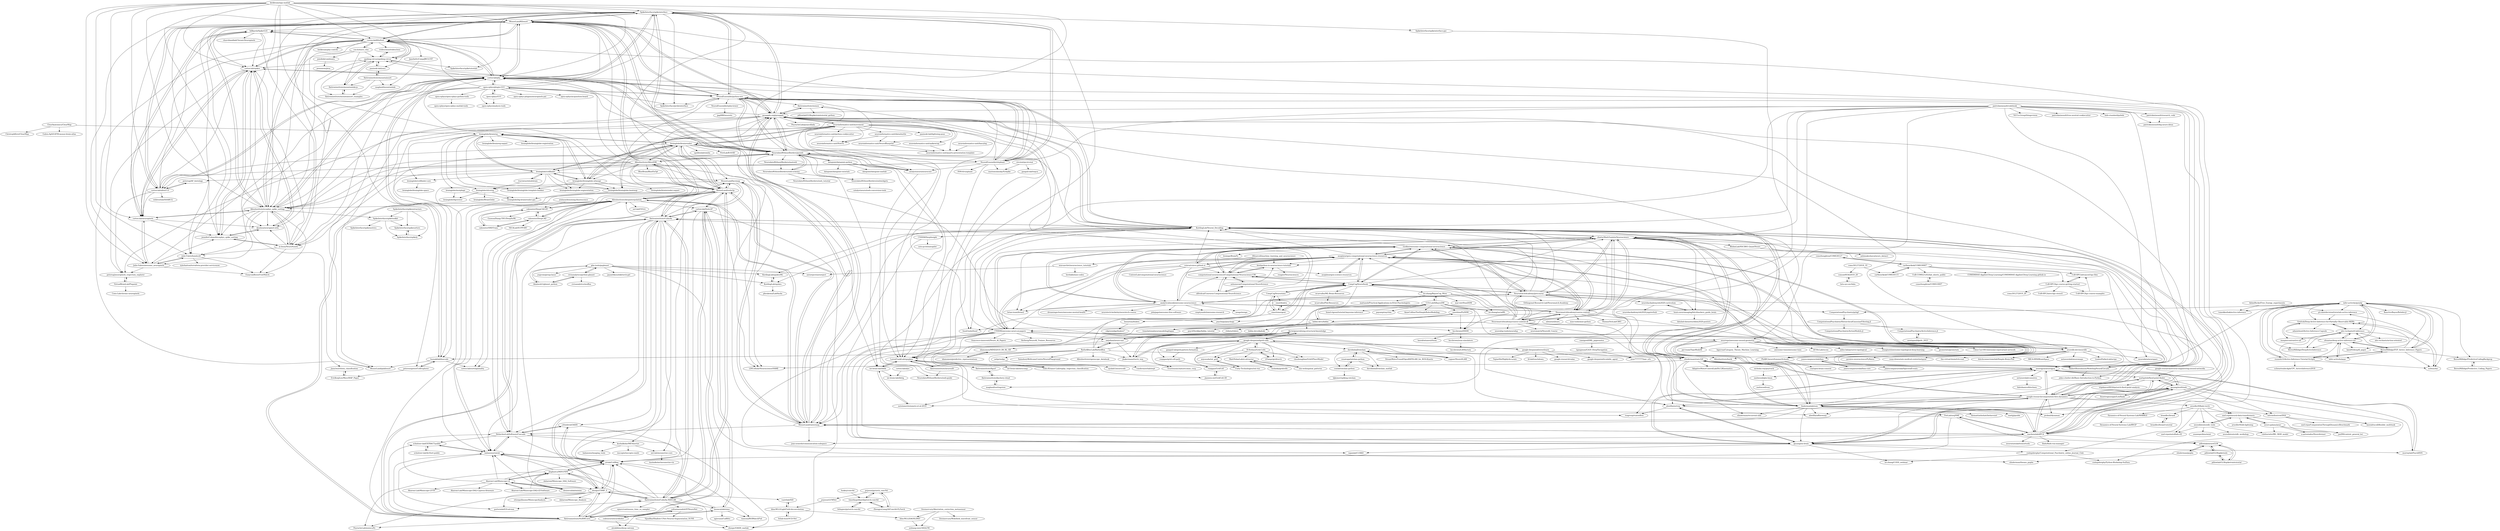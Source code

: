digraph G {
"SpikeInterface/spikeinterface" -> "MouseLand/Kilosort"
"SpikeInterface/spikeinterface" -> "cortex-lab/phy"
"SpikeInterface/spikeinterface" -> "NeuralEnsemble/python-neo"
"SpikeInterface/spikeinterface" -> "Julie-Fabre/bombcell"
"SpikeInterface/spikeinterface" -> "SpikeInterface/probeinterface"
"SpikeInterface/spikeinterface" -> "NeurodataWithoutBorders/pynwb"
"SpikeInterface/spikeinterface" -> "pynapple-org/pynapple"
"SpikeInterface/spikeinterface" -> "AllenInstitute/ecephys_spike_sorting"
"SpikeInterface/spikeinterface" -> "SpikeInterface/spiketutorials"
"SpikeInterface/spikeinterface" -> "cortex-lab/KiloSort"
"SpikeInterface/spikeinterface" -> "Julie-Fabre/awesome_neuropixels"
"SpikeInterface/spikeinterface" -> "m-beau/NeuroPyxels"
"SpikeInterface/spikeinterface" -> "LorenFrankLab/spyglass"
"SpikeInterface/spikeinterface" -> "NeuralEnsemble/elephant"
"SpikeInterface/spikeinterface" -> "SpikeInterface/spikeinterface-gui"
"renatopp/ratslam-python" -> "coxlab/ratslam-python"
"renatopp/ratslam-python" -> "davidmball/ratslam_matlab"
"renatopp/ratslam-python" -> "davidmball/ratslam"
"lei-zhang/BayesCog_Wien" -> "CCS-Lab/hBayesDM"
"lei-zhang/BayesCog_Wien" -> "lei-zhang/socialRL"
"lei-zhang/BayesCog_Wien" -> "coolspiderghy/Computational_Psychiatry_online_Journal_Club"
"lei-zhang/BayesCog_Wien" -> "mattansb/Practical-Applications-in-R-for-Psychologists" ["e"=1]
"lei-zhang/BayesCog_Wien" -> "mar-wir/StanDDM"
"nicholas-roy/psytrack" -> "zashwood/glm-hmm"
"funkey/conv4d" -> "timothygebhard/pytorch-conv4d"
"timothygebhard/pytorch-conv4d" -> "felixgwu/pytorch-conv4d"
"timothygebhard/pytorch-conv4d" -> "ZhengyuLiang24/Conv4d-PyTorch"
"timothygebhard/pytorch-conv4d" -> "pvjosue/pytorch_convNd"
"pvjosue/pytorch_convNd" -> "timothygebhard/pytorch-conv4d"
"pvjosue/pytorch_convNd" -> "ZhengyuLiang24/Conv4d-PyTorch"
"pvjosue/pytorch_convNd" -> "pvjosue/LFMNet"
"mwshinn/PyDDM" -> "hddm-devs/hddm"
"mwshinn/PyDDM" -> "lnccbrown/HSSM"
"google-deepmind/grid-cells" -> "R-Stefano/Grid-Cells"
"google-deepmind/grid-cells" -> "miyosuda/rat_grid"
"google-deepmind/grid-cells" -> "djcrw/generalising-structural-knowledge"
"google-deepmind/grid-cells" -> "LPompe/gridtorch"
"google-deepmind/grid-cells" -> "jbakermans/torch_tem"
"google-deepmind/grid-cells" -> "cognav/NeuroSLAM"
"google-deepmind/grid-cells" -> "ganguli-lab/grid-pattern-formation"
"google-deepmind/grid-cells" -> "davidmball/ratslam"
"google-deepmind/grid-cells" -> "Unity-Technologies/rat-rnn"
"google-deepmind/grid-cells" -> "jianwen-xie/GridCell-3D"
"google-deepmind/grid-cells" -> "google-deepmind/streetlearn"
"google-deepmind/grid-cells" -> "chenhongbiao/Grid2PlaceModel"
"google-deepmind/grid-cells" -> "ruiqigao/grid-cell-path"
"eselkin/awesome-computational-neuroscience" -> "asoplata/open-computational-neuroscience-resources"
"eselkin/awesome-computational-neuroscience" -> "analyticalmonk/awesome-neuroscience"
"eselkin/awesome-computational-neuroscience" -> "NeuromatchAcademy/course-content"
"eselkin/awesome-computational-neuroscience" -> "computational-neuroscience/Computational-Neuroscience-UW"
"eselkin/awesome-computational-neuroscience" -> "CompCogNeuro/book"
"eselkin/awesome-computational-neuroscience" -> "CYHSM/awesome-neuro-ai-papers"
"eselkin/awesome-computational-neuroscience" -> "brian-team/brian2" ["e"=1]
"eselkin/awesome-computational-neuroscience" -> "neurolib-dev/neurolib"
"eselkin/awesome-computational-neuroscience" -> "ebatty/MathToolsforNeuroscience"
"eselkin/awesome-computational-neuroscience" -> "NeuromatchAcademy/precourse"
"eselkin/awesome-computational-neuroscience" -> "PhABC/neuroSummerSchools"
"eselkin/awesome-computational-neuroscience" -> "KordingLab/Neural_Decoding"
"eselkin/awesome-computational-neuroscience" -> "csinva/csinva.github.io"
"eselkin/awesome-computational-neuroscience" -> "brainpy/BrainPy" ["e"=1]
"eselkin/awesome-computational-neuroscience" -> "neurogym/neurogym"
"Eden-Kramer-Lab/replay_trajectory_classification" -> "LorenFrankLab/spyglass"
"UoB-HPC/advanced-hpc-lbm" -> "UoB-HPC/hpc-course-getting-started"
"MouseLand/suite2p" -> "cortex-lab/Suite2P"
"MouseLand/suite2p" -> "flatironinstitute/CaImAn"
"MouseLand/suite2p" -> "MouseLand/facemap"
"MouseLand/suite2p" -> "HelmchenLabSoftware/Cascade"
"MouseLand/suite2p" -> "MouseLand/rastermap"
"MouseLand/suite2p" -> "bahanonu/ciatah"
"MouseLand/suite2p" -> "MouseLand/Kilosort"
"MouseLand/suite2p" -> "flatironinstitute/CaImAn-MATLAB"
"MouseLand/suite2p" -> "zivlab/CellReg"
"MouseLand/suite2p" -> "brainglobe/brainrender"
"MouseLand/suite2p" -> "cortex-lab/phy"
"MouseLand/suite2p" -> "flatironinstitute/NoRMCorre"
"MouseLand/suite2p" -> "AllenInstitute/AllenSDK"
"MouseLand/suite2p" -> "pynapple-org/pynapple"
"MouseLand/suite2p" -> "AllenInstitute/deepinterpolation"
"NeuralEnsemble/elephant" -> "NeuralEnsemble/python-neo"
"NeuralEnsemble/elephant" -> "cortex-lab/phy"
"NeuralEnsemble/elephant" -> "INM-6/viziphant"
"NeuralEnsemble/elephant" -> "NeurodataWithoutBorders/pynwb"
"NeuralEnsemble/elephant" -> "mariomulansky/PySpike"
"NeuralEnsemble/elephant" -> "spyking-circus/spyking-circus"
"NeuralEnsemble/elephant" -> "buzsakilab/buzcode"
"NeuralEnsemble/elephant" -> "pynapple-org/pynapple"
"NeuralEnsemble/elephant" -> "LorenFrankLab/spyglass"
"NeuralEnsemble/elephant" -> "SpikeInterface/spikeinterface"
"NeuralEnsemble/elephant" -> "AllenInstitute/ecephys_spike_sorting"
"NeuralEnsemble/elephant" -> "catalystneuro/neuroconv"
"NeuralEnsemble/elephant" -> "MouseLand/Kilosort"
"SpikeInterface/spikeextractors" -> "SpikeInterface/spiketoolkit"
"SpikeInterface/spikeextractors" -> "SpikeInterface/spikesorters"
"SpikeInterface/spikeextractors" -> "SpikeInterface/spikely"
"SpikeInterface/spiketoolkit" -> "SpikeInterface/spikesorters"
"SpikeInterface/spiketoolkit" -> "SpikeInterface/spikely"
"SpikeInterface/spiketoolkit" -> "SpikeInterface/spikemetrics"
"SpikeInterface/spikely" -> "SpikeInterface/spikesorters"
"mattgolub/fixed-point-finder" -> "gyyang/multitask"
"mattgolub/fixed-point-finder" -> "google-research/computation-thru-dynamics"
"mattgolub/fixed-point-finder" -> "tripdancer0916/pytorch-fixed-point-analysis"
"mattgolub/fixed-point-finder" -> "mitchellostrow/DSA"
"mattgolub/fixed-point-finder" -> "gyyang/nn-brain"
"google-research/computation-thru-dynamics" -> "mattgolub/fixed-point-finder"
"google-research/computation-thru-dynamics" -> "lindermanlab/ssm"
"google-research/computation-thru-dynamics" -> "machenslab/dPCA"
"google-research/computation-thru-dynamics" -> "ahwillia/affinewarp" ["e"=1]
"google-research/computation-thru-dynamics" -> "slinderman/stats320"
"google-research/computation-thru-dynamics" -> "gyyang/multitask"
"google-research/computation-thru-dynamics" -> "pynapple-org/pynapple"
"google-research/computation-thru-dynamics" -> "KordingLab/Neural_Decoding"
"google-research/computation-thru-dynamics" -> "neurogym/neurogym"
"google-research/computation-thru-dynamics" -> "ahwillia/netrep"
"google-research/computation-thru-dynamics" -> "gyyang/nn-brain"
"google-research/computation-thru-dynamics" -> "probml/dynamax" ["e"=1]
"google-research/computation-thru-dynamics" -> "snel-repo/neural-data-transformers"
"google-research/computation-thru-dynamics" -> "nsteinme/steinmetz-et-al-2019"
"google-research/computation-thru-dynamics" -> "arsedler9/lfads-torch"
"flatironinstitute/mountainsort" -> "magland/mountainlab"
"flatironinstitute/mountainsort" -> "paninski-lab/yass"
"flatironinstitute/mountainsort" -> "flatironinstitute/mountainsort_examples"
"flatironinstitute/mountainsort" -> "flatironinstitute/mountainlab-js"
"NeurodataWithoutBorders/matnwb" -> "NeurodataWithoutBorders/nwb-schema"
"AllenInstitute/ecephys_spike_sorting" -> "jenniferColonell/ecephys_spike_sorting"
"AllenInstitute/ecephys_spike_sorting" -> "cortex-lab/spikes"
"AllenInstitute/ecephys_spike_sorting" -> "Julie-Fabre/awesome_neuropixels"
"AllenInstitute/ecephys_spike_sorting" -> "djoshea/neuropixel-utils"
"AllenInstitute/ecephys_spike_sorting" -> "m-beau/NeuroPyxels"
"AllenInstitute/ecephys_spike_sorting" -> "EnnyvanBeest/UnitMatch"
"AllenInstitute/ecephys_spike_sorting" -> "cortex-lab/neuropixels"
"AllenInstitute/ecephys_spike_sorting" -> "cortex-lab/KiloSort"
"AllenInstitute/ecephys_spike_sorting" -> "jiaxx/waveform_classification"
"AllenInstitute/ecephys_spike_sorting" -> "MouseLand/Kilosort"
"AllenInstitute/ecephys_spike_sorting" -> "cortex-lab/phy"
"AllenInstitute/ecephys_spike_sorting" -> "SpikeInterface/spiketoolkit"
"AllenInstitute/ecephys_spike_sorting" -> "spyking-circus/spyking-circus"
"flatironinstitute/mountainsort_examples" -> "flatironinstitute/mountainlab-js"
"NeurodataWithoutBorders/nwbwidgets" -> "catalystneuro/nwb-conversion-tools"
"Aharoni-Lab/Miniscope-v4" -> "Aharoni-Lab/Miniscope-DAQ-QT-Software"
"Aharoni-Lab/Miniscope-v4" -> "JinghaoLu/MIN1PIPE"
"Aharoni-Lab/Miniscope-v4" -> "denisecailab/minian"
"Aharoni-Lab/Miniscope-v4" -> "Aharoni-Lab/Miniscope-DAQ-Cypress-firmware"
"Aharoni-Lab/Miniscope-v4" -> "zhoupc/CNMF_E"
"Aharoni-Lab/Miniscope-v4" -> "Aharoni-Lab/Miniscope-LFOV"
"Aharoni-Lab/Miniscope-v4" -> "bahanonu/ciatah"
"Aharoni-Lab/Miniscope-v4" -> "HelmchenLabSoftware/Cascade"
"Aharoni-Lab/Miniscope-v4" -> "zivlab/CellReg"
"asoplata/open-science-resources" -> "asoplata/open-computational-neuroscience-resources"
"MouseLand/Kilosort" -> "cortex-lab/phy"
"MouseLand/Kilosort" -> "SpikeInterface/spikeinterface"
"MouseLand/Kilosort" -> "cortex-lab/KiloSort"
"MouseLand/Kilosort" -> "AllenInstitute/ecephys_spike_sorting"
"MouseLand/Kilosort" -> "cortex-lab/spikes"
"MouseLand/Kilosort" -> "Julie-Fabre/bombcell"
"MouseLand/Kilosort" -> "cortex-lab/allenCCF"
"MouseLand/Kilosort" -> "cortex-lab/neuropixels"
"MouseLand/Kilosort" -> "m-beau/NeuroPyxels"
"MouseLand/Kilosort" -> "MouseLand/suite2p"
"MouseLand/Kilosort" -> "jenniferColonell/ecephys_spike_sorting"
"MouseLand/Kilosort" -> "NeuralEnsemble/python-neo"
"MouseLand/Kilosort" -> "pynapple-org/pynapple"
"MouseLand/Kilosort" -> "MouseLand/rastermap"
"MouseLand/Kilosort" -> "billkarsh/SpikeGLX"
"MouseLand/rastermap" -> "MouseLand/facemap"
"MouseLand/rastermap" -> "MouseLand/suite2p"
"MouseLand/rastermap" -> "pynapple-org/pynapple"
"MouseLand/rastermap" -> "AllenInstitute/deepinterpolation"
"MouseLand/rastermap" -> "machenslab/dPCA"
"MouseLand/rastermap" -> "joao-semedo/communication-subspace"
"MouseLand/rastermap" -> "NeurodataWithoutBorders/pynwb"
"MouseLand/rastermap" -> "HelmchenLabSoftware/Cascade"
"MouseLand/rastermap" -> "MouseLand/Kilosort"
"MouseLand/rastermap" -> "cortex-lab/phy"
"google-deepmind/streetlearn" -> "lil-lab/touchdown" ["e"=1]
"google-deepmind/streetlearn" -> "google-deepmind/grid-cells"
"google-deepmind/streetlearn" -> "google-research/valan" ["e"=1]
"google-deepmind/streetlearn" -> "google-deepmind/scalable_agent" ["e"=1]
"google-deepmind/streetlearn" -> "zeus7777777/nav_a3c"
"google-deepmind/streetlearn" -> "YujiaoShi/HighlyAccurate" ["e"=1]
"lindermanlab/ssm" -> "probml/dynamax" ["e"=1]
"lindermanlab/ssm" -> "google-research/computation-thru-dynamics"
"lindermanlab/ssm" -> "slinderman/recurrent-slds" ["e"=1]
"lindermanlab/ssm" -> "slinderman/stats320"
"lindermanlab/ssm" -> "KordingLab/Neural_Decoding"
"lindermanlab/ssm" -> "machenslab/dPCA"
"lindermanlab/ssm" -> "themattinthehatt/behavenet" ["e"=1]
"lindermanlab/ssm" -> "ahwillia/affinewarp" ["e"=1]
"lindermanlab/ssm" -> "FeeLab/seqNMF"
"lindermanlab/ssm" -> "mattjj/pyslds" ["e"=1]
"lindermanlab/ssm" -> "pynapple-org/pynapple"
"lindermanlab/ssm" -> "MouseLand/rastermap"
"lindermanlab/ssm" -> "gyyang/nn-brain"
"lindermanlab/ssm" -> "neurogym/neurogym"
"lindermanlab/ssm" -> "ebatty/MathToolsforNeuroscience"
"emer/emergent" -> "CompCogNeuro/sims"
"emer/emergent" -> "emer/leabra"
"emer/emergent" -> "CompCogNeuro/book"
"emer/emergent" -> "benureau/leabra"
"CYHSM/awesome-neuro-ai-papers" -> "francesco-innocenti/Neuro_AI_Papers"
"CYHSM/awesome-neuro-ai-papers" -> "neurreps/awesome-neural-geometry"
"CYHSM/awesome-neuro-ai-papers" -> "MouseLand/rastermap"
"CYHSM/awesome-neuro-ai-papers" -> "eselkin/awesome-computational-neuroscience"
"CYHSM/awesome-neuro-ai-papers" -> "gyyang/nn-brain"
"CYHSM/awesome-neuro-ai-papers" -> "neurogym/neurogym"
"CYHSM/awesome-neuro-ai-papers" -> "ahwillia/netrep"
"CYHSM/awesome-neuro-ai-papers" -> "8erberg/NeuroAI_Trainee_Resources"
"CYHSM/awesome-neuro-ai-papers" -> "ebatty/MathToolsforNeuroscience"
"CYHSM/awesome-neuro-ai-papers" -> "RobertRosenbaum/ModelingNeuralCircuits"
"CYHSM/awesome-neuro-ai-papers" -> "KordingLab/Neural_Decoding"
"CYHSM/awesome-neuro-ai-papers" -> "asoplata/open-computational-neuroscience-resources"
"CYHSM/awesome-neuro-ai-papers" -> "awjuliani/neuro-nav"
"CYHSM/awesome-neuro-ai-papers" -> "rsagroup/rsatoolbox" ["e"=1]
"CYHSM/awesome-neuro-ai-papers" -> "rajanlab/CURBD"
"asoplata/open-computational-neuroscience-resources" -> "eselkin/awesome-computational-neuroscience"
"asoplata/open-computational-neuroscience-resources" -> "analyticalmonk/awesome-neuroscience"
"asoplata/open-computational-neuroscience-resources" -> "computational-neuroscience/Computational-Neuroscience-UW"
"asoplata/open-computational-neuroscience-resources" -> "asoplata/open-science-resources"
"asoplata/open-computational-neuroscience-resources" -> "NeuromatchAcademy/course-content"
"asoplata/open-computational-neuroscience-resources" -> "CompCogNeuro/book"
"asoplata/open-computational-neuroscience-resources" -> "neurolib-dev/neurolib"
"asoplata/open-computational-neuroscience-resources" -> "ebatty/MathToolsforNeuroscience"
"asoplata/open-computational-neuroscience-resources" -> "PhABC/neuroSummerSchools"
"asoplata/open-computational-neuroscience-resources" -> "NeuromatchAcademy/precourse"
"asoplata/open-computational-neuroscience-resources" -> "btel/python-in-neuroscience-tutorials"
"asoplata/open-computational-neuroscience-resources" -> "KordingLab/Neural_Decoding"
"asoplata/open-computational-neuroscience-resources" -> "brian-team/brian2" ["e"=1]
"asoplata/open-computational-neuroscience-resources" -> "CYHSM/awesome-neuro-ai-papers"
"asoplata/open-computational-neuroscience-resources" -> "csinva/csinva.github.io"
"djcrw/generalising-structural-knowledge" -> "jbakermans/torch_tem"
"djcrw/generalising-structural-knowledge" -> "google-deepmind/grid-cells"
"djcrw/generalising-structural-knowledge" -> "vicariousinc/naturecomm_cscg"
"djcrw/generalising-structural-knowledge" -> "awjuliani/neuro-nav"
"bris-sys-sec/labs" -> "comsm0034/2019_20"
"sim-web/spatial_patterns" -> "MattNolanLab/ei-attractor"
"NeuralEnsemble/ephyviewer" -> "jpgill86/neurotic"
"petersenpeter/CellExplorer" -> "buzsakilab/buzcode"
"petersenpeter/CellExplorer" -> "EricKenjiLee/WaveMAP_Paper"
"neurogym/neurogym" -> "gyyang/nn-brain"
"neurogym/neurogym" -> "gyyang/multitask"
"neurogym/neurogym" -> "murraylab/PsychRNN"
"neurogym/neurogym" -> "netneurolab/conn2res"
"neurogym/neurogym" -> "slinderman/stats320"
"neurogym/neurogym" -> "ahwillia/netrep"
"neurogym/neurogym" -> "mattgolub/fixed-point-finder"
"neurogym/neurogym" -> "zashwood/glm-hmm"
"neurogym/neurogym" -> "google-research/computation-thru-dynamics"
"kushalkolar/MESmerize" -> "bahanonu/imaging_tools"
"kushalkolar/MESmerize" -> "nel-lab/mesmerize-core"
"kushalkolar/MESmerize" -> "inscopix/inscopix-cnmfe"
"bahanonu/ciatah" -> "zivlab/CellReg"
"bahanonu/ciatah" -> "porteralab/EZcalcium"
"bahanonu/ciatah" -> "schnitzer-lab/EXTRACT-public"
"bahanonu/ciatah" -> "HelmchenLabSoftware/Cascade"
"llSourcell/machine_learning_and_neuroscience" -> "btel/python-in-neuroscience-tutorials"
"llSourcell/machine_learning_and_neuroscience" -> "wmvanvliet/neuroscience_tutorials"
"llSourcell/machine_learning_and_neuroscience" -> "computational-neuroscience/Computational-Neuroscience-UW"
"paninski-lab/yass" -> "spyking-circus/spyking-circus"
"paninski-lab/yass" -> "flatironinstitute/mountainsort"
"yinhaoz/denoising-fluorescence" -> "cabooster/DeepCAD-RT"
"FeeLab/seqNMF" -> "MouseLand/rastermap"
"FeeLab/seqNMF" -> "pillowlab/neuroGLM"
"FeeLab/seqNMF" -> "machenslab/dPCA"
"FeeLab/seqNMF" -> "zivlab/CellReg"
"cognav/NeuroSLAM" -> "davidmball/ratslam"
"CompCogNeuro/book" -> "CompCogNeuro/sims"
"CompCogNeuro/book" -> "emer/emergent"
"CompCogNeuro/book" -> "computational-neuroscience/Computational-Neuroscience-UW"
"CompCogNeuro/book" -> "asoplata/open-computational-neuroscience-resources"
"CompCogNeuro/book" -> "eselkin/awesome-computational-neuroscience"
"CompCogNeuro/book" -> "NeuromatchAcademy/precourse"
"CompCogNeuro/book" -> "djcrw/generalising-structural-knowledge"
"CompCogNeuro/book" -> "ebatty/MathToolsforNeuroscience"
"CompCogNeuro/book" -> "neurolib-dev/neurolib"
"CompCogNeuro/book" -> "lei-zhang/BayesCog_Wien"
"CompCogNeuro/book" -> "wcarvalho/ML-Brain-Resources"
"CompCogNeuro/book" -> "lnccbrown/HSSM"
"CompCogNeuro/book" -> "translationalneuromodeling/tapas" ["e"=1]
"soltanianzadeh/STNeuroNet" -> "codeneuro/neurofinder"
"soltanianzadeh/STNeuroNet" -> "YijunBao/Shallow-UNet-Neuron-Segmentation_SUNS"
"soltanianzadeh/STNeuroNet" -> "alexklibisz/deep-calcium"
"alfredcai/Coursera-Computational-NeuroScience" -> "ashumeow/Computational-NeuroScience"
"alfredcai/Coursera-Computational-NeuroScience" -> "computational-neuroscience/Computational-Neuroscience-UW"
"carlhenrikek/COMS30007" -> "carlhenrikek/COMS30115"
"carlhenrikek/COMS30007" -> "conorhoughton/COMS30127"
"carlhenrikek/COMS30007" -> "UoB-HPC/hpc-course-getting-started"
"carlhenrikek/COMS30007" -> "UoB-HPC/advanced-hpc-lbm"
"carlhenrikek/COMS30007" -> "UoB-COMS21202/lab_sheets_public"
"carlhenrikek/COMS30007" -> "COMSM0045-Applied-Deep-Learning/COMSM0045-Applied-Deep-Learning.github.io"
"conorhoughton/COMS10007" -> "UoB-COMS21202/lab_sheets_public"
"UoB-COMS21202/lab_sheets_public" -> "conorhoughton/COMS10007"
"R-Stefano/Grid-Cells" -> "LPompe/gridtorch"
"R-Stefano/Grid-Cells" -> "ruiqigao/GridCell"
"R-Stefano/Grid-Cells" -> "chenhongbiao/Grid2PlaceModel"
"R-Stefano/Grid-Cells" -> "google-deepmind/grid-cells"
"R-Stefano/Grid-Cells" -> "miyosuda/rat_grid"
"R-Stefano/Grid-Cells" -> "MattNolanLab/ei-attractor"
"murraylab/PsychRNN" -> "neurogym/neurogym"
"denisecailab/minian" -> "JinghaoLu/MIN1PIPE"
"denisecailab/minian" -> "Aharoni-Lab/Miniscope-v4"
"jonescompneurolab/hnn-core" -> "jonescompneurolab/hnn"
"nsteinme/steinmetz-et-al-2019" -> "int-brain-lab/ibllib"
"coms30127/2018_19" -> "carlhenrikek/COMS30115"
"coms30127/2018_19" -> "comsm0034/2019_20"
"wcarvalho/ML-Brain-Resources" -> "wcarvalho/Phd-Resources"
"flatironinstitute/mountainlab-js" -> "spyking-circus/spyking-circus"
"flatironinstitute/mountainlab-js" -> "flatironinstitute/mountainsort_examples"
"UoB-HPC/hpc-course-getting-started" -> "UoB-HPC/intro-hpc-stencil"
"UoB-HPC/hpc-course-getting-started" -> "UoB-HPC/advanced-hpc-lbm"
"UoB-HPC/hpc-course-getting-started" -> "UoB-HPC/hpc-course-examples"
"UoB-HPC/hpc-course-getting-started" -> "coms30127/2019_20"
"coxlab/ratslam-python" -> "bjkomer/spiking-ratslam"
"coxlab/ratslam-python" -> "renatopp/ratslam-python"
"jonescompneurolab/hnn" -> "jonescompneurolab/hnn-core"
"jonescompneurolab/hnn" -> "jonescompneurolab/SpectralEvents"
"AidanRocke/Free_Energy_experiments" -> "pl-robotdecision/tutorials-active-inference"
"AidanRocke/Free_Energy_experiments" -> "tomekkorbak/active-inference"
"idamomen/predictive_representations" -> "idamomen/MIND2019_IM_RL_SR"
"int-brain-lab/ibllib" -> "LorenFrankLab/spyglass"
"int-brain-lab/ibllib" -> "int-brain-lab/iblrig"
"int-brain-lab/ibllib" -> "nsteinme/steinmetz-et-al-2019"
"djoshea/neuropixel-utils" -> "jenniferColonell/ecephys_spike_sorting"
"djoshea/neuropixel-utils" -> "cortex-lab/spikes"
"jianwen-xie/GridCell-3D" -> "ruiqigao/GridCell"
"JinghaoLu/MIN1PIPE" -> "PeyracheLab/miniscoPy"
"JinghaoLu/MIN1PIPE" -> "zivlab/CellReg"
"JinghaoLu/MIN1PIPE" -> "zhoupc/CNMF_E"
"JinghaoLu/MIN1PIPE" -> "Aharoni-Lab/Miniscope-v4"
"JinghaoLu/MIN1PIPE" -> "bahanonu/ciatah"
"JinghaoLu/MIN1PIPE" -> "daharoni/Miniscope_DAQ_Software"
"bbncWLG/LightField-deconvolution" -> "vazirilab/SID"
"bbncWLG/LightField-deconvolution" -> "feilab-hust/VCD-Net"
"bbncWLG/LightField-deconvolution" -> "bbncWLG/DAOSLIMIT"
"jiaxx/waveform_classification" -> "EricKenjiLee/WaveMAP_Paper"
"Unity-Technologies/rat-rnn" -> "miyosuda/rat_grid"
"LPompe/gridtorch" -> "R-Stefano/Grid-Cells"
"JaneliaSciComp/JRCLUST" -> "magland/mountainlab"
"felixgwu/pytorch-conv4d" -> "timothygebhard/pytorch-conv4d"
"emer/leabra" -> "emer/emergent"
"miyosuda/rat_grid" -> "Unity-Technologies/rat-rnn"
"carlhenrikek/COMS30115" -> "carlhenrikek/COMS30007"
"SpikeInterface/spikesorters" -> "SpikeInterface/spikely"
"ruiqigao/GridCell" -> "jianwen-xie/GridCell-3D"
"infer-actively/pymdp" -> "rssmith33/Active-Inference-Tutorial-Scripts"
"infer-actively/pymdp" -> "BerenMillidge/FEP_Active_Inference_Papers"
"infer-actively/pymdp" -> "zfountas/deep-active-inference-mc"
"infer-actively/pymdp" -> "alec-tschantz/rl-inference"
"infer-actively/pymdp" -> "infer-actively/pypc"
"infer-actively/pymdp" -> "pl-robotdecision/tutorials-active-inference"
"infer-actively/pymdp" -> "Grottoh/Deep-Active-Inference-for-Partially-Observable-MDPs"
"infer-actively/pymdp" -> "ucbtns/dai"
"infer-actively/pymdp" -> "BerenMillidge/PredictiveCodingBackprop"
"infer-actively/pymdp" -> "ComputationalPsychiatry/pyhgf"
"infer-actively/pymdp" -> "tomekkorbak/active-inference"
"infer-actively/pymdp" -> "neurogym/neurogym"
"infer-actively/pymdp" -> "ReactiveBayes/RxInfer.jl" ["e"=1]
"infer-actively/pymdp" -> "BerenMillidge/DeepActiveInference"
"infer-actively/pymdp" -> "kaiu85/deepAI_paper"
"HelmchenLabSoftware/Cascade" -> "j-friedrich/OASIS"
"HelmchenLabSoftware/Cascade" -> "bahanonu/ciatah"
"HelmchenLabSoftware/Cascade" -> "MouseLand/suite2p"
"HelmchenLabSoftware/Cascade" -> "zivlab/CellReg"
"HelmchenLabSoftware/Cascade" -> "kushalkolar/MESmerize"
"HelmchenLabSoftware/Cascade" -> "schnitzer-lab/EXTRACT-public"
"wmvanvliet/neuroscience_tutorials" -> "autoreject/autoreject" ["e"=1]
"wmvanvliet/neuroscience_tutorials" -> "berdakh/mne-codes"
"NeuromatchAcademy/course-content" -> "NeuromatchAcademy/precourse"
"NeuromatchAcademy/course-content" -> "NeuromatchAcademy/course-content-dl"
"NeuromatchAcademy/course-content" -> "asoplata/open-computational-neuroscience-resources"
"NeuromatchAcademy/course-content" -> "ebatty/MathToolsforNeuroscience"
"NeuromatchAcademy/course-content" -> "eselkin/awesome-computational-neuroscience"
"NeuromatchAcademy/course-content" -> "analyticalmonk/awesome-neuroscience"
"NeuromatchAcademy/course-content" -> "KordingLab/Neural_Decoding"
"NeuromatchAcademy/course-content" -> "psychopy/psychopy" ["e"=1]
"NeuromatchAcademy/course-content" -> "mne-tools/mne-python" ["e"=1]
"NeuromatchAcademy/course-content" -> "neurolib-dev/neurolib"
"NeuromatchAcademy/course-content" -> "ThomasYeoLab/CBIG" ["e"=1]
"NeuromatchAcademy/course-content" -> "gyyang/nn-brain"
"NeuromatchAcademy/course-content" -> "CompCogNeuro/book"
"NeuromatchAcademy/course-content" -> "lindermanlab/ssm"
"NeuromatchAcademy/course-content" -> "nilearn/nilearn" ["e"=1]
"neuroinformatics-unit/movement" -> "brainglobe/brainglobe-atlasapi"
"neuroinformatics-unit/movement" -> "neuroinformatics-unit/python-cookiecutter"
"neuroinformatics-unit/movement" -> "brainglobe/brainglobe-heatmap"
"neuroinformatics-unit/movement" -> "paninski-lab/lightning-pose" ["e"=1]
"neuroinformatics-unit/movement" -> "neuroinformatics-unit/NeuroBlueprint"
"neuroinformatics-unit/movement" -> "neuroinformatics-unit/spikewrap"
"neuroinformatics-unit/movement" -> "neuroinformatics-unit/datashuttle"
"neuroinformatics-unit/movement" -> "neuroinformatics-unit/quarto-presentation-template"
"neuroinformatics-unit/movement" -> "pynapple-org/pynapple"
"neuroinformatics-unit/movement" -> "neuroinformatics-unit/HowTo"
"neuroinformatics-unit/movement" -> "LorenFrankLab/spyglass"
"neuroinformatics-unit/movement" -> "brainglobe/brainrender"
"neuroinformatics-unit/movement" -> "brainglobe/brainreg"
"conorhoughton/COMS30127" -> "carlhenrikek/COMS30007"
"conorhoughton/COMS30127" -> "btel/python-in-neuroscience-tutorials"
"pvjosue/LFMNet" -> "bbncWLG/LightField-deconvolution"
"zfountas/deep-active-inference-mc" -> "alec-tschantz/rl-inference"
"zfountas/deep-active-inference-mc" -> "Grottoh/Deep-Active-Inference-for-Partially-Observable-MDPs"
"zfountas/deep-active-inference-mc" -> "infer-actively/pymdp"
"zfountas/deep-active-inference-mc" -> "kaiu85/deepAI_paper"
"zfountas/deep-active-inference-mc" -> "BerenMillidge/DeepActiveInference"
"zfountas/deep-active-inference-mc" -> "infer-actively/pypc"
"zfountas/deep-active-inference-mc" -> "BerenMillidge/FEP_Active_Inference_Papers"
"LorenFrankLab/spyglass" -> "flatironinstitute/figurl"
"LorenFrankLab/spyglass" -> "int-brain-lab/ibllib"
"LorenFrankLab/spyglass" -> "flatironinstitute/neurosift"
"LorenFrankLab/spyglass" -> "Eden-Kramer-Lab/replay_trajectory_classification"
"LorenFrankLab/spyglass" -> "int-brain-lab/mtscomp"
"learn-neuroimaging/hitchhackers_guide_brain" -> "datalad-datasets/ohbm2020-posters" ["e"=1]
"learn-neuroimaging/hitchhackers_guide_brain" -> "neurohackademy/nh2020-curriculum"
"ebatty/MathToolsforNeuroscience" -> "NeuromatchAcademy/precourse"
"ebatty/MathToolsforNeuroscience" -> "KordingLab/Neural_Decoding"
"ebatty/MathToolsforNeuroscience" -> "NeuromatchAcademy/course-content"
"ebatty/MathToolsforNeuroscience" -> "slinderman/stats320"
"ebatty/MathToolsforNeuroscience" -> "asoplata/open-computational-neuroscience-resources"
"ebatty/MathToolsforNeuroscience" -> "john-s-butler-dit/Basic-Introduction-to-Python"
"ebatty/MathToolsforNeuroscience" -> "NeuromatchAcademy/course-content-dl"
"ebatty/MathToolsforNeuroscience" -> "BlohmLab/NSCI801-QuantNeuro"
"ebatty/MathToolsforNeuroscience" -> "PhABC/neuroSummerSchools"
"ebatty/MathToolsforNeuroscience" -> "analyticalmonk/awesome-neuroscience"
"ebatty/MathToolsforNeuroscience" -> "lindermanlab/ssm"
"ebatty/MathToolsforNeuroscience" -> "eselkin/awesome-computational-neuroscience"
"ebatty/MathToolsforNeuroscience" -> "google-research/computation-thru-dynamics"
"ebatty/MathToolsforNeuroscience" -> "RobertRosenbaum/ModelingNeuralCircuits"
"ebatty/MathToolsforNeuroscience" -> "learn-neuroimaging/hitchhackers_guide_brain"
"ClearAnatomics/ClearMap" -> "ChristophKirst/ClearMap"
"ClearAnatomics/ClearMap" -> "brainglobe/brainreg"
"ClearAnatomics/ClearMap" -> "Gubra-ApS/LSFM-mouse-brain-atlas"
"brainglobe/brainrender" -> "brainglobe/cellfinder"
"brainglobe/brainrender" -> "brainglobe/brainreg"
"brainglobe/brainrender" -> "brainglobe/brainglobe-atlasapi"
"brainglobe/brainrender" -> "MouseLand/facemap"
"brainglobe/brainrender" -> "pynapple-org/pynapple"
"brainglobe/brainrender" -> "neuroinformatics-unit/movement"
"brainglobe/brainrender" -> "MouseLand/suite2p"
"brainglobe/brainrender" -> "LINCellularNeuroscience/VAME" ["e"=1]
"brainglobe/brainrender" -> "cortex-lab/allenCCF"
"brainglobe/brainrender" -> "sgoldenlab/simba" ["e"=1]
"brainglobe/brainrender" -> "YttriLab/B-SOID" ["e"=1]
"brainglobe/brainrender" -> "NeurodataWithoutBorders/pynwb"
"brainglobe/brainrender" -> "AllenInstitute/AllenSDK"
"brainglobe/brainrender" -> "brainglobe/brainglobe-heatmap"
"brainglobe/brainrender" -> "int-brain-lab/ibllib"
"cortex-lab/phy" -> "MouseLand/Kilosort"
"cortex-lab/phy" -> "cortex-lab/KiloSort"
"cortex-lab/phy" -> "cortex-lab/spikes"
"cortex-lab/phy" -> "SpikeInterface/spikeinterface"
"cortex-lab/phy" -> "cortex-lab/allenCCF"
"cortex-lab/phy" -> "Julie-Fabre/bombcell"
"cortex-lab/phy" -> "spyking-circus/spyking-circus"
"cortex-lab/phy" -> "AllenInstitute/ecephys_spike_sorting"
"cortex-lab/phy" -> "NeurodataWithoutBorders/pynwb"
"cortex-lab/phy" -> "buzsakilab/buzcode"
"cortex-lab/phy" -> "open-ephys/plugin-GUI"
"cortex-lab/phy" -> "billkarsh/SpikeGLX"
"cortex-lab/phy" -> "NeuralEnsemble/python-neo"
"cortex-lab/phy" -> "m-beau/NeuroPyxels"
"cortex-lab/phy" -> "MouseLand/pykilosort"
"brainglobe/cellfinder" -> "brainglobe/brainreg"
"brainglobe/cellfinder" -> "brainglobe/brainrender"
"brainglobe/cellfinder" -> "brainglobe/brainglobe-atlasapi"
"brainglobe/cellfinder" -> "tractatus/wholebrain"
"brainglobe/cellfinder" -> "brainglobe/brainglobe-heatmap"
"brainglobe/cellfinder" -> "brainglobe/slicereg"
"brainglobe/cellfinder" -> "brainglobe/cellfinder-core"
"brainglobe/cellfinder" -> "brainglobe/brainglobe-segmentation"
"brainglobe/cellfinder" -> "petersaj/AP_histology"
"brainglobe/cellfinder" -> "MouseLand/facemap"
"machenslab/dPCA" -> "MouseLand/rastermap"
"machenslab/dPCA" -> "google-research/computation-thru-dynamics"
"machenslab/dPCA" -> "lfads/lfads-run-manager"
"machenslab/dPCA" -> "pillowlab/neuroGLM"
"machenslab/dPCA" -> "KordingLab/Neural_Decoding"
"machenslab/dPCA" -> "cortex-lab/phy"
"machenslab/dPCA" -> "joao-semedo/communication-subspace"
"machenslab/dPCA" -> "cortex-lab/KiloSort"
"machenslab/dPCA" -> "MouseLand/Kilosort"
"machenslab/dPCA" -> "FeeLab/seqNMF"
"machenslab/dPCA" -> "gyyang/multitask"
"machenslab/dPCA" -> "lindermanlab/ssm"
"machenslab/dPCA" -> "neurostatslab/tensortools" ["e"=1]
"machenslab/dPCA" -> "cortex-lab/spikes"
"machenslab/dPCA" -> "gyyang/nn-brain"
"pillowlab/neuroGLM" -> "pillowlab/GLMspiketools"
"pillowlab/neuroGLM" -> "pillowlab/GLMspiketraintutorial"
"pillowlab/neuroGLM" -> "slinderman/pyglm"
"NeuromatchAcademy/precourse" -> "NeuromatchAcademy/course-content"
"NeuromatchAcademy/precourse" -> "NeuromatchAcademy/course-content-dl"
"NeuromatchAcademy/precourse" -> "ebatty/MathToolsforNeuroscience"
"NeuromatchAcademy/precourse" -> "KordingLab/Neural_Decoding"
"NeuromatchAcademy/precourse" -> "learn-neuroimaging/hitchhackers_guide_brain"
"NeuromatchAcademy/precourse" -> "asoplata/open-computational-neuroscience-resources"
"NeuromatchAcademy/precourse" -> "analyticalmonk/awesome-neuroscience"
"NeuromatchAcademy/precourse" -> "CompCogNeuro/book"
"NeuromatchAcademy/precourse" -> "eselkin/awesome-computational-neuroscience"
"NeuromatchAcademy/precourse" -> "nsteinme/steinmetz-et-al-2019"
"NeuromatchAcademy/precourse" -> "brainglobe/brainrender"
"NeuromatchAcademy/precourse" -> "gyyang/nn-brain"
"NeuromatchAcademy/precourse" -> "Orthogonal-Research-Lab/Neuromatch-Academy"
"NeuromatchAcademy/precourse" -> "neurohackademy/nh2020-curriculum"
"NeuromatchAcademy/precourse" -> "neurolib-dev/neurolib"
"hddm-devs/hddm" -> "mwshinn/PyDDM"
"hddm-devs/hddm" -> "lnccbrown/HSSM"
"hddm-devs/hddm" -> "rtdists/rtdists"
"hddm-devs/hddm" -> "CCS-Lab/hBayesDM"
"hddm-devs/hddm" -> "hddm-devs/kabuki"
"hddm-devs/hddm" -> "psychNerdJae/hddm_tutorial"
"hddm-devs/hddm" -> "translationalneuromodeling/tapas" ["e"=1]
"neurolib-dev/neurolib" -> "asoplata/open-computational-neuroscience-resources"
"neurolib-dev/neurolib" -> "MICA-MNI/BrainSpace" ["e"=1]
"neurolib-dev/neurolib" -> "computational-neuroscience/Computational-Neuroscience-UW"
"neurolib-dev/neurolib" -> "netneurolab/neuromaps" ["e"=1]
"neurolib-dev/neurolib" -> "LindenParkesLab/nctpy"
"neurolib-dev/neurolib" -> "AllenInstitute/bmtk" ["e"=1]
"neurolib-dev/neurolib" -> "eselkin/awesome-computational-neuroscience"
"neurolib-dev/neurolib" -> "neurodata/neuroparc" ["e"=1]
"neurolib-dev/neurolib" -> "pyrates-neuroscience/PyRates"
"neurolib-dev/neurolib" -> "suny-downstate-medical-center/netpyne" ["e"=1]
"neurolib-dev/neurolib" -> "pynapple-org/pynapple"
"neurolib-dev/neurolib" -> "jonescompneurolab/hnn"
"neurolib-dev/neurolib" -> "the-virtual-brain/tvb-root" ["e"=1]
"neurolib-dev/neurolib" -> "PhABC/neuroSummerSchools"
"neurolib-dev/neurolib" -> "dutchconnectomelab/Simple-Brain-Plot"
"slinderman/pyglm" -> "pillowlab/neuroGLM"
"slinderman/pyglm" -> "slinderman/theano_pyglm"
"ganguli-lab/grid-pattern-formation" -> "ruiqigao/grid-cell-path"
"brainglobe/brainreg" -> "brainglobe/brainglobe-heatmap"
"brainglobe/brainreg" -> "brainglobe/cellfinder"
"brainglobe/brainreg" -> "brainglobe/brainglobe-atlasapi"
"brainglobe/brainreg" -> "brainglobe/brainglobe-segmentation"
"brainglobe/brainreg" -> "brainglobe/brainrender"
"brainglobe/brainreg" -> "brainglobe/slicereg"
"brainglobe/brainreg" -> "brainglobe/morphapi"
"brainglobe/brainreg" -> "brainglobe/brainglobe-registration"
"brainglobe/brainreg" -> "brainglobe/cellfinder-core"
"brainglobe/brainreg" -> "brainglobe/brainglobe-template-builder"
"brainglobe/brainreg" -> "brainglobe/brainreg-napari"
"Aharoni-Lab/Miniscope-DAQ-QT-Software" -> "Aharoni-Lab/Miniscope-v4"
"Aharoni-Lab/Miniscope-DAQ-QT-Software" -> "JinghaoLu/MIN1PIPE"
"gyyang/nn-brain" -> "neurogym/neurogym"
"gyyang/nn-brain" -> "gyyang/multitask"
"gyyang/nn-brain" -> "mattgolub/fixed-point-finder"
"gyyang/nn-brain" -> "ahwillia/netrep"
"gyyang/nn-brain" -> "lei-zhang/COSN_webinar"
"gyyang/nn-brain" -> "coolspiderghy/Computational_Psychiatry_online_Journal_Club"
"gyyang/nn-brain" -> "rajanlab/CURBD"
"gyyang/nn-brain" -> "murraylab/PsychRNN"
"cabooster/DeepCAD" -> "cabooster/DeepCAD-RT"
"cabooster/DeepCAD" -> "cabooster/SRDTrans"
"cabooster/DeepCAD" -> "AllenInstitute/deepinterpolation"
"cabooster/DeepCAD" -> "NICALab/SUPPORT"
"BerenMillidge/PredictiveCodingBackprop" -> "BerenMillidge/Predictive_Coding_Papers"
"CompCogNeuro/sims" -> "emer/emergent"
"CompCogNeuro/sims" -> "CompCogNeuro/book"
"CompCogNeuro/sims" -> "emer/leabra"
"losonczylab/sima" -> "flatironinstitute/NoRMCorre"
"losonczylab/sima" -> "zivlab/CellReg"
"losonczylab/sima" -> "agiovann/CalBlitz"
"losonczylab/sima" -> "cortex-lab/Suite2P"
"losonczylab/sima" -> "ransona/ROIMatchPub"
"BlohmLab/NSCI801-QuantNeuro" -> "ashimakeshava/neuro_datasci"
"petersaj/AP_histology" -> "cortex-lab/allenCCF"
"jenniferColonell/ecephys_spike_sorting" -> "djoshea/neuropixel-utils"
"jenniferColonell/ecephys_spike_sorting" -> "cortex-lab/spikes"
"jenniferColonell/ecephys_spike_sorting" -> "m-beau/NeuroPyxels"
"neurohackademy/nh2020-curriculum" -> "neurohackademy/nh2020-jupyterhub"
"neurohackademy/nh2020-curriculum" -> "learn-neuroimaging/hitchhackers_guide_brain"
"ucbtns/dai" -> "Grottoh/Deep-Active-Inference-for-Partially-Observable-MDPs"
"CYHSM/DeepInsight" -> "auto-pi-lot/autopilot" ["e"=1]
"CYHSM/DeepInsight" -> "MouseLand/rastermap"
"brainglobe/brainglobe-atlasapi" -> "brainglobe/brainglobe-heatmap"
"brainglobe/brainglobe-atlasapi" -> "brainglobe/brainreg"
"brainglobe/brainglobe-atlasapi" -> "brainglobe/cellfinder"
"brainglobe/brainglobe-atlasapi" -> "brainglobe/brainrender"
"brainglobe/brainglobe-atlasapi" -> "brainglobe/brainglobe-template-builder"
"brainglobe/brainglobe-atlasapi" -> "neuroinformatics-unit/movement"
"brainglobe/brainglobe-atlasapi" -> "brainglobe/brainrender-napari"
"brainglobe/brainglobe-atlasapi" -> "brainglobe/brainglobe-segmentation"
"circstat/pycircstat" -> "mariomulansky/PySpike"
"circstat/pycircstat" -> "ganguli-lab/twpca" ["e"=1]
"neuroinformatics-unit/fancylog" -> "neuroinformatics-unit/quarto-presentation-template"
"brainglobe/morphapi" -> "brainglobe/bg-brainrender-gui"
"brainglobe/morphapi" -> "brainglobe/bgviewer"
"google-research/reverse-engineering-neural-networks" -> "mattgolub/fixed-point-finder"
"comsm0034/2019_20" -> "bris-sys-sec/labs"
"idamomen/MIND2019_IM_RL_SR" -> "idamomen/predictive_representations"
"alec-tschantz/rl-inference" -> "zfountas/deep-active-inference-mc"
"alec-tschantz/rl-inference" -> "Grottoh/Deep-Active-Inference-for-Partially-Observable-MDPs"
"alec-tschantz/rl-inference" -> "alec-tschantz/action-oriented"
"alec-tschantz/rl-inference" -> "ucbtns/dai"
"alec-tschantz/rl-inference" -> "mazpie/contrastive-aif"
"alec-tschantz/rl-inference" -> "BerenMillidge/DeepActiveInference"
"Grottoh/Deep-Active-Inference-for-Partially-Observable-MDPs" -> "mazpie/contrastive-aif"
"Grottoh/Deep-Active-Inference-for-Partially-Observable-MDPs" -> "adanielnoel/Active-Inference-Capsule"
"Grottoh/Deep-Active-Inference-for-Partially-Observable-MDPs" -> "alec-tschantz/rl-inference"
"rssmith33/Active-Inference-Tutorial-Scripts" -> "infer-actively/pymdp"
"rssmith33/Active-Inference-Tutorial-Scripts" -> "schwartenbeckph/CPC_ActiveInference2018"
"rssmith33/Active-Inference-Tutorial-Scripts" -> "alec-tschantz/rl-inference"
"rssmith33/Active-Inference-Tutorial-Scripts" -> "BerenMillidge/FEP_Active_Inference_Papers"
"rssmith33/Active-Inference-Tutorial-Scripts" -> "zfountas/deep-active-inference-mc"
"rssmith33/Active-Inference-Tutorial-Scripts" -> "ucbtns/dai"
"schnitzer-lab/EXTRACT-public" -> "schnitzer-lab/ActSort-public"
"schnitzer-lab/EXTRACT-public" -> "bahanonu/ciatah"
"ZhengyuLiang24/Conv4d-PyTorch" -> "timothygebhard/pytorch-conv4d"
"ZhengyuLiang24/Conv4d-PyTorch" -> "pvjosue/pytorch_convNd"
"cabooster/DeepCAD-RT" -> "cabooster/DeepCAD"
"cabooster/DeepCAD-RT" -> "cabooster/SRDTrans"
"cabooster/DeepCAD-RT" -> "GuoxunZhang-THU/DeepSeMi"
"cabooster/DeepCAD-RT" -> "AllenInstitute/deepinterpolation"
"pl-robotdecision/tutorials-active-inference" -> "Grottoh/Deep-Active-Inference-for-Partially-Observable-MDPs"
"snel-repo/neural-data-transformers" -> "neurallatents/nlb_tools"
"snel-repo/neural-data-transformers" -> "arsedler9/nlb-lightning"
"snel-repo/neural-data-transformers" -> "joel99/context_general_bci"
"snel-repo/neural-data-transformers" -> "neuro-galaxy/poyo"
"NeuralEnsemble/python-neo" -> "NeuralEnsemble/elephant"
"NeuralEnsemble/python-neo" -> "NeurodataWithoutBorders/pynwb"
"NeuralEnsemble/python-neo" -> "SpikeInterface/spikeinterface"
"NeuralEnsemble/python-neo" -> "pynapple-org/pynapple"
"NeuralEnsemble/python-neo" -> "LorenFrankLab/spyglass"
"NeuralEnsemble/python-neo" -> "cortex-lab/phy"
"NeuralEnsemble/python-neo" -> "SpikeInterface/probeinterface"
"NeuralEnsemble/python-neo" -> "open-ephys/plugin-GUI"
"NeuralEnsemble/python-neo" -> "AllenInstitute/ecephys_spike_sorting"
"NeuralEnsemble/python-neo" -> "KordingLab/Neural_Decoding"
"NeuralEnsemble/python-neo" -> "catalystneuro/neuroconv"
"NeuralEnsemble/python-neo" -> "MouseLand/Kilosort"
"NeuralEnsemble/python-neo" -> "fooof-tools/fooof" ["e"=1]
"NeuralEnsemble/python-neo" -> "NeuralEnsemble/ephyviewer"
"NeuralEnsemble/python-neo" -> "flatironinstitute/nemos"
"open-ephys/GUI" -> "open-ephys/plugin-GUI"
"open-ephys/GUI" -> "open-ephys/analysis-tools"
"AllenInstitute/AllenSDK" -> "NeurodataWithoutBorders/pynwb"
"AllenInstitute/AllenSDK" -> "AllenInstitute/bmtk" ["e"=1]
"AllenInstitute/AllenSDK" -> "brainglobe/brainglobe-atlasapi"
"AllenInstitute/AllenSDK" -> "AllenInstitute/ecephys_spike_sorting"
"AllenInstitute/AllenSDK" -> "MouseLand/suite2p"
"AllenInstitute/AllenSDK" -> "brainglobe/cellfinder"
"AllenInstitute/AllenSDK" -> "cortex-lab/phy"
"AllenInstitute/AllenSDK" -> "brainglobe/brainrender"
"AllenInstitute/AllenSDK" -> "flatironinstitute/CaImAn"
"AllenInstitute/AllenSDK" -> "MouseLand/Kilosort"
"AllenInstitute/AllenSDK" -> "NeuralEnsemble/python-neo"
"AllenInstitute/AllenSDK" -> "AllenInstitute/deepinterpolation"
"AllenInstitute/AllenSDK" -> "cortex-lab/allenCCF"
"AllenInstitute/AllenSDK" -> "BlueBrain/BluePyOpt" ["e"=1]
"AllenInstitute/AllenSDK" -> "HelmchenLabSoftware/Cascade"
"open-ephys/plugin-GUI" -> "open-ephys/GUI"
"open-ephys/plugin-GUI" -> "open-ephys/analysis-tools"
"open-ephys/plugin-GUI" -> "cortex-lab/phy"
"open-ephys/plugin-GUI" -> "NeuralEnsemble/python-neo"
"open-ephys/plugin-GUI" -> "NeurodataWithoutBorders/pynwb"
"open-ephys/plugin-GUI" -> "open-ephys/open-ephys-python-tools"
"open-ephys/plugin-GUI" -> "MouseLand/pykilosort"
"open-ephys/plugin-GUI" -> "open-ephys/acquisition-board"
"open-ephys/plugin-GUI" -> "open-ephys-plugins/neuropixels-pxi"
"open-ephys/plugin-GUI" -> "AllenInstitute/ecephys_spike_sorting"
"open-ephys/plugin-GUI" -> "MouseLand/Kilosort"
"open-ephys/plugin-GUI" -> "cortex-lab/KiloSort"
"open-ephys/plugin-GUI" -> "SpikeInterface/probeinterface"
"open-ephys/plugin-GUI" -> "Julie-Fabre/awesome_neuropixels"
"open-ephys/plugin-GUI" -> "SpikeInterface/spikeinterface"
"magland/sortingview" -> "flatironinstitute/kachery-cloud"
"ahwillia/netrep" -> "mitchellostrow/DSA"
"ahwillia/netrep" -> "rsagroup/rsatoolbox" ["e"=1]
"ahwillia/netrep" -> "gyyang/nn-brain"
"patrickmineault/codebook" -> "ViCCo-Group/thingsvision" ["e"=1]
"patrickmineault/codebook" -> "patrickmineault/research_code"
"patrickmineault/codebook" -> "CYHSM/awesome-neuro-ai-papers"
"patrickmineault/codebook" -> "pynapple-org/pynapple"
"patrickmineault/codebook" -> "lindermanlab/ssm"
"patrickmineault/codebook" -> "patrickmineault/true-neutral-cookiecutter"
"patrickmineault/codebook" -> "bids-standard/pybids" ["e"=1]
"patrickmineault/codebook" -> "ebatty/MathToolsforNeuroscience"
"patrickmineault/codebook" -> "KordingLab/Neural_Decoding"
"patrickmineault/codebook" -> "NeuralEnsemble/elephant"
"patrickmineault/codebook" -> "neurreps/awesome-neural-geometry"
"patrickmineault/codebook" -> "neurodata/neuroparc" ["e"=1]
"patrickmineault/codebook" -> "patrickmineault/big-neuro-ideas"
"patrickmineault/codebook" -> "rsagroup/rsatoolbox" ["e"=1]
"patrickmineault/codebook" -> "probml/dynamax" ["e"=1]
"m-beau/NeuroPyxels" -> "jenniferColonell/ecephys_spike_sorting"
"m-beau/NeuroPyxels" -> "djoshea/neuropixel-utils"
"m-beau/NeuroPyxels" -> "Julie-Fabre/bombcell"
"m-beau/NeuroPyxels" -> "cortex-lab/spikes"
"m-beau/NeuroPyxels" -> "AllenInstitute/ecephys_spike_sorting"
"m-beau/NeuroPyxels" -> "EnnyvanBeest/UnitMatch"
"davidmball/ratslam" -> "cognav/NeuroSLAM"
"davidmball/ratslam" -> "renatopp/ratslam-python"
"davidmball/ratslam" -> "davidmball/ratslam_matlab"
"davidmball/ratslam" -> "DreamWaterFound/OpenRATSLAM_for_ROS-Kinetic"
"davidmball/ratslam" -> "coxlab/ratslam-python"
"codeneuro/neurofinder" -> "soltanianzadeh/STNeuroNet"
"codeneuro/neurofinder" -> "alexklibisz/deep-calcium"
"BerenMillidge/Predictive_Coding_Papers" -> "BerenMillidge/PredictiveCodingBackprop"
"flatironinstitute/CaImAn-MATLAB" -> "flatironinstitute/NoRMCorre"
"flatironinstitute/CaImAn-MATLAB" -> "flatironinstitute/CaImAn"
"flatironinstitute/CaImAn-MATLAB" -> "zhoupc/CNMF_E"
"flatironinstitute/CaImAn-MATLAB" -> "cortex-lab/Suite2P"
"flatironinstitute/CaImAn-MATLAB" -> "JinghaoLu/MIN1PIPE"
"flatironinstitute/CaImAn-MATLAB" -> "MouseLand/suite2p"
"flatironinstitute/CaImAn-MATLAB" -> "bahanonu/ciatah"
"flatironinstitute/CaImAn-MATLAB" -> "soltanianzadeh/STNeuroNet"
"flatironinstitute/CaImAn-MATLAB" -> "losonczylab/sima"
"flatironinstitute/CaImAn-MATLAB" -> "zivlab/CellReg"
"flatironinstitute/CaImAn-MATLAB" -> "HelmchenLabSoftware/Cascade"
"flatironinstitute/CaImAn-MATLAB" -> "epnev/continuous_time_ca_sampler"
"flatironinstitute/CaImAn-MATLAB" -> "porteralab/EZcalcium"
"flatironinstitute/CaImAn-MATLAB" -> "zhoupc/OASIS_matlab"
"NeuromatchAcademy/course-content-dl" -> "NeuromatchAcademy/course-content"
"NeuromatchAcademy/course-content-dl" -> "NeuromatchAcademy/precourse"
"NeuromatchAcademy/course-content-dl" -> "ebatty/MathToolsforNeuroscience"
"NeuromatchAcademy/course-content-dl" -> "neuromatch/NeuroAI_Course"
"NeuromatchAcademy/course-content-dl" -> "KordingLab/Neural_Decoding"
"NeuromatchAcademy/course-content-dl" -> "neurogym/neurogym"
"NeuromatchAcademy/course-content-dl" -> "asoplata/open-computational-neuroscience-resources"
"NeuromatchAcademy/course-content-dl" -> "slinderman/stats320"
"NeuromatchAcademy/course-content-dl" -> "CYHSM/awesome-neuro-ai-papers"
"NeuromatchAcademy/course-content-dl" -> "lindermanlab/ssm"
"NeuromatchAcademy/course-content-dl" -> "eselkin/awesome-computational-neuroscience"
"NeuromatchAcademy/course-content-dl" -> "gyyang/nn-brain"
"NeuromatchAcademy/course-content-dl" -> "fooof-tools/fooof" ["e"=1]
"NeuromatchAcademy/course-content-dl" -> "flatironinstitute/CaImAn"
"NeuromatchAcademy/course-content-dl" -> "neurodsp-tools/neurodsp" ["e"=1]
"Julie-Fabre/bombcell" -> "Julie-Fabre/awesome_neuropixels"
"Julie-Fabre/bombcell" -> "EnnyvanBeest/UnitMatch"
"Julie-Fabre/bombcell" -> "tylerhatton/terraform-provider-servicenow" ["e"=1]
"zashwood/glm-hmm" -> "zashwood/ssm"
"slinderman/stats320" -> "ahwillia/netrep"
"slinderman/stats320" -> "KordingLab/Neural_Decoding"
"slinderman/stats320" -> "lindermanlab/ssm"
"slinderman/stats320" -> "google-research/computation-thru-dynamics"
"slinderman/stats320" -> "neurogym/neurogym"
"slinderman/stats320" -> "LINCellularNeuroscience/VAME" ["e"=1]
"slinderman/stats320" -> "RobertRosenbaum/ModelingNeuralCircuits"
"slinderman/stats320" -> "slinderman/recurrent-slds" ["e"=1]
"slinderman/stats320" -> "AdaptiveMotorControlLab/DLC2Kinematics" ["e"=1]
"jbakermans/torch_tem" -> "djcrw/generalising-structural-knowledge"
"jbakermans/torch_tem" -> "vicariousinc/naturecomm_cscg"
"jbakermans/torch_tem" -> "google-deepmind/grid-cells"
"coolspiderghy/Computational_Psychiatry_online_Journal_Club" -> "lei-zhang/COSN_webinar"
"coolspiderghy/Computational_Psychiatry_online_Journal_Club" -> "coolspiderghy/Python-Workshop-SuZhou"
"feilab-hust/VCD-Net" -> "bbncWLG/LightField-deconvolution"
"lnccbrown/ssm-simulators" -> "lnccbrown/LANfactory"
"BerenMillidge/FEP_Active_Inference_Papers" -> "infer-actively/pymdp"
"BerenMillidge/FEP_Active_Inference_Papers" -> "zfountas/deep-active-inference-mc"
"BerenMillidge/FEP_Active_Inference_Papers" -> "alec-tschantz/rl-inference"
"BerenMillidge/FEP_Active_Inference_Papers" -> "pl-robotdecision/tutorials-active-inference"
"BerenMillidge/FEP_Active_Inference_Papers" -> "rssmith33/Active-Inference-Tutorial-Scripts"
"BerenMillidge/FEP_Active_Inference_Papers" -> "infer-actively/pypc"
"BerenMillidge/FEP_Active_Inference_Papers" -> "ucbtns/dai"
"BerenMillidge/FEP_Active_Inference_Papers" -> "Grottoh/Deep-Active-Inference-for-Partially-Observable-MDPs"
"BerenMillidge/FEP_Active_Inference_Papers" -> "BerenMillidge/PredictiveCodingBackprop"
"ComputationalPsychiatry/pyhgf" -> "ComputationalPsychiatry/HierarchicalGaussianFiltering.jl"
"brainglobe/slicereg" -> "brainglobe/bg-brainrender-gui"
"brainglobe/slicereg" -> "brainglobe/bgviewer"
"brainglobe/slicereg" -> "brainglobe/BrainGlobe"
"brainglobe/cellfinder-core" -> "brainglobe/brainglobe-space"
"patrickmineault/research_code" -> "patrickmineault/big-neuro-ideas"
"AllenInstitute/deepinterpolation" -> "cabooster/DeepCAD"
"AllenInstitute/deepinterpolation" -> "cabooster/DeepCAD-RT"
"AllenInstitute/deepinterpolation" -> "MouseLand/rastermap"
"AllenInstitute/deepinterpolation" -> "flatironinstitute/NoRMCorre"
"AllenInstitute/deepinterpolation" -> "MouseLand/facemap"
"AllenInstitute/deepinterpolation" -> "nel-lab/FIOLA"
"AllenInstitute/deepinterpolation" -> "bahanonu/ciatah"
"AllenInstitute/deepinterpolation" -> "HelmchenLabSoftware/Cascade"
"AllenInstitute/deepinterpolation" -> "AllenInstitute/ecephys_spike_sorting"
"AllenInstitute/deepinterpolation" -> "cortex-lab/Suite2P"
"AllenInstitute/deepinterpolation" -> "cortex-lab/sortingQuality"
"AllenInstitute/deepinterpolation" -> "LINCellularNeuroscience/VAME" ["e"=1]
"Dynamics-of-Neural-Systems-Lab/MARBLE" -> "Dynamics-of-Neural-Systems-Lab/RVGP"
"infer-actively/pypc" -> "zfountas/deep-active-inference-mc"
"ashumeow/Computational-NeuroScience" -> "computational-neuroscience/Computational-Neuroscience-UW"
"ashumeow/Computational-NeuroScience" -> "alfredcai/Coursera-Computational-NeuroScience"
"ashumeow/Computational-NeuroScience" -> "btel/python-in-neuroscience-tutorials"
"bbncWLG/DAOSLIMIT" -> "yizhang-zww18/QLFM"
"open-ephys/open-ephys-python-tools" -> "open-ephys/open-ephys-matlab-tools"
"MattNolanLab/ei-attractor" -> "lsolanka/gridcells"
"MattNolanLab/ei-attractor" -> "sim-web/spatial_patterns"
"EricKenjiLee/WaveMAP_Paper" -> "jiaxx/waveform_classification"
"lsolanka/gridcells" -> "MattNolanLab/ei-attractor"
"cortex-lab/KiloSort" -> "cortex-lab/phy"
"cortex-lab/KiloSort" -> "MouseLand/Kilosort"
"cortex-lab/KiloSort" -> "spyking-circus/spyking-circus"
"cortex-lab/KiloSort" -> "cortex-lab/spikes"
"cortex-lab/KiloSort" -> "csn-le/wave_clus"
"cortex-lab/KiloSort" -> "AllenInstitute/ecephys_spike_sorting"
"cortex-lab/KiloSort" -> "MouseLand/pykilosort"
"cortex-lab/KiloSort" -> "billkarsh/SpikeGLX"
"cortex-lab/KiloSort" -> "cortex-lab/neuropixels"
"cortex-lab/KiloSort" -> "cortex-lab/sortingQuality"
"cortex-lab/KiloSort" -> "paninski-lab/yass"
"cortex-lab/KiloSort" -> "kwikteam/phy-contrib"
"cortex-lab/KiloSort" -> "tridesclous/tridesclous"
"cortex-lab/KiloSort" -> "JaneliaSciComp/JRCLUST"
"cortex-lab/KiloSort" -> "SpikeInterface/spikeinterface"
"ruiqigao/grid-cell-path" -> "ruiqigao/GridCell"
"netneurolab/conn2res" -> "fabridamicelli/echoes"
"arsedler9/lfads-torch" -> "snel-repo/autolfads-tf2"
"arsedler9/lfads-torch" -> "brandbci/brand"
"arsedler9/lfads-torch" -> "neurallatents/nlb_tools"
"arsedler9/lfads-torch" -> "Dynamics-of-Neural-Systems-Lab/MARBLE"
"arsedler9/lfads-torch" -> "colehurwitz/IBL_MtM_model"
"arsedler9/lfads-torch" -> "snel-repo/neural-data-transformers"
"flatironinstitute/CaImAn" -> "flatironinstitute/CaImAn-MATLAB"
"flatironinstitute/CaImAn" -> "MouseLand/suite2p"
"flatironinstitute/CaImAn" -> "flatironinstitute/NoRMCorre"
"flatironinstitute/CaImAn" -> "cortex-lab/Suite2P"
"flatironinstitute/CaImAn" -> "zhoupc/CNMF_E"
"flatironinstitute/CaImAn" -> "zivlab/CellReg"
"flatironinstitute/CaImAn" -> "HelmchenLabSoftware/Cascade"
"flatironinstitute/CaImAn" -> "nel-lab/mesmerize-core"
"flatironinstitute/CaImAn" -> "KordingLab/Neural_Decoding"
"flatironinstitute/CaImAn" -> "bahanonu/ciatah"
"flatironinstitute/CaImAn" -> "kushalkolar/MESmerize"
"flatironinstitute/CaImAn" -> "j-friedrich/OASIS"
"flatironinstitute/CaImAn" -> "pynapple-org/pynapple"
"flatironinstitute/CaImAn" -> "AllenInstitute/deepinterpolation"
"flatironinstitute/CaImAn" -> "denisecailab/minian"
"kwikteam/npy-matlab" -> "cortex-lab/phy"
"kwikteam/npy-matlab" -> "MouseLand/Kilosort"
"kwikteam/npy-matlab" -> "cortex-lab/KiloSort"
"kwikteam/npy-matlab" -> "cortex-lab/spikes"
"kwikteam/npy-matlab" -> "AllenInstitute/ecephys_spike_sorting"
"kwikteam/npy-matlab" -> "cortex-lab/neuropixels"
"kwikteam/npy-matlab" -> "cortex-lab/allenCCF"
"kwikteam/npy-matlab" -> "Julie-Fabre/awesome_neuropixels"
"kwikteam/npy-matlab" -> "djoshea/neuropixel-utils"
"kwikteam/npy-matlab" -> "SpikeInterface/spikeinterface"
"kwikteam/npy-matlab" -> "spyking-circus/spyking-circus"
"kwikteam/npy-matlab" -> "Julie-Fabre/bombcell"
"kwikteam/npy-matlab" -> "NeurodataWithoutBorders/pynwb"
"kwikteam/npy-matlab" -> "petersenpeter/CellExplorer"
"kwikteam/npy-matlab" -> "MouseLand/suite2p"
"SpikeInterface/spikeinterface-gui" -> "magland/sortingview"
"pynapple-org/pynapple" -> "flatironinstitute/nemos"
"pynapple-org/pynapple" -> "NeuralEnsemble/python-neo"
"pynapple-org/pynapple" -> "NeurodataWithoutBorders/pynwb"
"pynapple-org/pynapple" -> "LorenFrankLab/spyglass"
"pynapple-org/pynapple" -> "KordingLab/Neural_Decoding"
"pynapple-org/pynapple" -> "MouseLand/rastermap"
"pynapple-org/pynapple" -> "SpikeInterface/spikeinterface"
"pynapple-org/pynapple" -> "petersaj/neuropixels_trajectory_explorer"
"pynapple-org/pynapple" -> "PeyracheLab/pynacollada"
"pynapple-org/pynapple" -> "m-beau/NeuroPyxels"
"pynapple-org/pynapple" -> "cortex-lab/phy"
"pynapple-org/pynapple" -> "MouseLand/Kilosort"
"pynapple-org/pynapple" -> "neuroinformatics-unit/movement"
"pynapple-org/pynapple" -> "buzsakilab/buzcode"
"pynapple-org/pynapple" -> "catalystneuro/neuroconv"
"petersaj/neuropixels_trajectory_explorer" -> "VirtualBrainLab/Pinpoint"
"pillowlab/GLMspiketools" -> "pillowlab/neuroGLM"
"pillowlab/GLMspiketools" -> "pillowlab/GLMspiketraintutorial"
"cortex-lab/Suite2P" -> "MouseLand/suite2p"
"cortex-lab/Suite2P" -> "flatironinstitute/CaImAn-MATLAB"
"cortex-lab/Suite2P" -> "flatironinstitute/NoRMCorre"
"cortex-lab/Suite2P" -> "zhoupc/OASIS_matlab"
"cortex-lab/Suite2P" -> "zivlab/CellReg"
"cortex-lab/Suite2P" -> "flatironinstitute/CaImAn"
"cortex-lab/Suite2P" -> "losonczylab/sima"
"flatironinstitute/figurl" -> "flatironinstitute/kachery-cloud"
"RatInABox-Lab/RatInABox" -> "awjuliani/neuro-nav"
"RatInABox-Lab/RatInABox" -> "flatironinstitute/nemos"
"RatInABox-Lab/RatInABox" -> "pynapple-org/pynapple"
"RatInABox-Lab/RatInABox" -> "buzsakilab/buzcode"
"RatInABox-Lab/RatInABox" -> "nelpy/nelpy"
"RatInABox-Lab/RatInABox" -> "AllenInstitute/openscope_databook"
"RatInABox-Lab/RatInABox" -> "djcrw/generalising-structural-knowledge"
"RatInABox-Lab/RatInABox" -> "slinderman/stats320"
"RatInABox-Lab/RatInABox" -> "SainsburyWellcomeCentre/NeuralPlayground"
"RatInABox-Lab/RatInABox" -> "LorenFrankLab/spyglass"
"RatInABox-Lab/RatInABox" -> "jbakermans/torch_tem"
"RatInABox-Lab/RatInABox" -> "Eden-Kramer-Lab/replay_trajectory_classification"
"csn-le/wave_clus" -> "cortex-lab/KiloSort"
"csn-le/wave_clus" -> "spyking-circus/spyking-circus"
"csn-le/wave_clus" -> "flatironinstitute/mountainlab-js"
"csn-le/wave_clus" -> "jniediek/combinato"
"csn-le/wave_clus" -> "AllenInstitute/ecephys_spike_sorting"
"nel-lab/mesmerize-core" -> "kushalkolar/mesmerize-viz"
"RobertRosenbaum/ModelingNeuralCircuits" -> "slinderman/stats320"
"RobertRosenbaum/ModelingNeuralCircuits" -> "pynapple-org/pynapple"
"RobertRosenbaum/ModelingNeuralCircuits" -> "john-s-butler-dit/Basic-Introduction-to-Python"
"awjuliani/neuro-nav" -> "RatInABox-Lab/RatInABox"
"awjuliani/neuro-nav" -> "djcrw/generalising-structural-knowledge"
"awjuliani/neuro-nav" -> "jbakermans/torch_tem"
"awjuliani/neuro-nav" -> "idamomen/MIND2019_IM_RL_SR"
"billkarsh/SpikeGLX" -> "djoshea/neuropixel-utils"
"billkarsh/SpikeGLX" -> "jenniferColonell/ecephys_spike_sorting"
"billkarsh/SpikeGLX" -> "cortex-lab/neuropixels"
"billkarsh/SpikeGLX" -> "cortex-lab/spikes"
"billkarsh/SpikeGLX" -> "churchlandlab/ChronicNeuropixels"
"billkarsh/SpikeGLX" -> "cortex-lab/KiloSort"
"jniediek/combinato" -> "pennmem/ptsa"
"VirtualBrainLab/Pinpoint" -> "petersaj/neuropixels_trajectory_explorer"
"VirtualBrainLab/Pinpoint" -> "Coen-Lab/chronic-neuropixels"
"brainglobe/brainglobe-heatmap" -> "brainglobe/bg-brainrender-gui"
"ComputationalPsychiatry/HierarchicalGaussianFiltering.jl" -> "ComputationalPsychiatry/ActiveInference.jl"
"ComputationalPsychiatry/HierarchicalGaussianFiltering.jl" -> "ComputationalPsychiatry/ActionModels.jl"
"tractatus/wholebrain" -> "brainglobe/cellfinder"
"tractatus/wholebrain" -> "brainglobe/slicereg"
"flatironinstitute/kachery-cloud" -> "flatironinstitute/figurl"
"flatironinstitute/kachery-cloud" -> "magland/sortingview"
"cortex-lab/alyx" -> "int-brain-lab/iblrig"
"neurallatents/nlb_tools" -> "snel-repo/neural-data-transformers"
"neurallatents/nlb_tools" -> "snel-repo/autolfads-tf2"
"neurallatents/nlb_tools" -> "neurallatents/nlb_workshop"
"neurallatents/nlb_tools" -> "seanmperkins/mint"
"UoB-HPC/hpc-course-examples" -> "UoB-HPC/advanced-hpc-lbm"
"tridesclous/tridesclous" -> "spyking-circus/spyking-circus"
"neuroinformatics-unit/datashuttle" -> "neuroinformatics-unit/NeuroBlueprint"
"neuroinformatics-unit/datashuttle" -> "neuroinformatics-unit/HowTo"
"neurreps/awesome-neural-geometry" -> "CYHSM/awesome-neuro-ai-papers"
"neurreps/awesome-neural-geometry" -> "lrnzgiusti/awesome-topological-deep-learning" ["e"=1]
"neurreps/awesome-neural-geometry" -> "geomstats/geomstats" ["e"=1]
"neurreps/awesome-neural-geometry" -> "Chen-Cai-OSU/awesome-equivariant-network" ["e"=1]
"neurreps/awesome-neural-geometry" -> "lindermanlab/ssm"
"neurreps/awesome-neural-geometry" -> "ahwillia/netrep"
"neurreps/awesome-neural-geometry" -> "neurolib-dev/neurolib"
"neurreps/awesome-neural-geometry" -> "pyt-team/TopoModelX" ["e"=1]
"neurreps/awesome-neural-geometry" -> "bgavran/Category_Theory_Machine_Learning" ["e"=1]
"neurreps/awesome-neural-geometry" -> "neurogym/neurogym"
"neurreps/awesome-neural-geometry" -> "awesome-tnns/awesome-tnns" ["e"=1]
"neurreps/awesome-neural-geometry" -> "RobertRosenbaum/ModelingNeuralCircuits"
"neurreps/awesome-neural-geometry" -> "QUVA-Lab/escnn" ["e"=1]
"neurreps/awesome-neural-geometry" -> "slinderman/stats320"
"neurreps/awesome-neural-geometry" -> "aidos-lab/pytorch-topological" ["e"=1]
"cortex-lab/spikes" -> "jenniferColonell/ecephys_spike_sorting"
"cortex-lab/spikes" -> "djoshea/neuropixel-utils"
"cortex-lab/spikes" -> "cortex-lab/phy"
"cortex-lab/spikes" -> "cortex-lab/KiloSort"
"cortex-lab/spikes" -> "cortex-lab/neuropixels"
"cortex-lab/spikes" -> "petersaj/neuropixels_trajectory_explorer"
"flatironinstitute/nemos" -> "pynapple-org/pynapple"
"flatironinstitute/nemos" -> "pillowlab/GLMspiketraintutorial_python"
"flatironinstitute/nemos" -> "LorenFrankLab/spyglass"
"glm-tools/pyglmnet" -> "KordingLab/spykes"
"glm-tools/pyglmnet" -> "civisanalytics/python-glmnet"
"glm-tools/pyglmnet" -> "bbalasub1/glmnet_python"
"glm-tools/pyglmnet" -> "yngvem/group-lasso" ["e"=1]
"glm-tools/pyglmnet" -> "autoreject/autoreject" ["e"=1]
"glm-tools/pyglmnet" -> "KordingLab/spykesML"
"glm-tools/pyglmnet" -> "slinderman/theano_pyglm"
"glm-tools/pyglmnet" -> "jayanthkoushik/torch-gel"
"CCS-Lab/hBayesDM" -> "translationalneuromodeling/tapas" ["e"=1]
"CCS-Lab/hBayesDM" -> "payampiray/cbm"
"CCS-Lab/hBayesDM" -> "lei-zhang/BayesCog_Wien"
"CCS-Lab/hBayesDM" -> "hddm-devs/hddm"
"CCS-Lab/hBayesDM" -> "AnneCollins/TenSimpleRulesModeling"
"CCS-Lab/hBayesDM" -> "lionel-rigoux/tutorial-bayesian-inference" ["e"=1]
"CCS-Lab/hBayesDM" -> "lnccbrown/HSSM"
"CCS-Lab/hBayesDM" -> "lei-zhang/socialRL"
"CCS-Lab/hBayesDM" -> "ComputationalPsychiatry/pyhgf"
"CCS-Lab/hBayesDM" -> "mwshinn/PyDDM"
"zhoupc/CNMF_E" -> "flatironinstitute/NoRMCorre"
"zhoupc/CNMF_E" -> "zivlab/CellReg"
"zhoupc/CNMF_E" -> "flatironinstitute/CaImAn-MATLAB"
"zhoupc/CNMF_E" -> "JinghaoLu/MIN1PIPE"
"zhoupc/CNMF_E" -> "bahanonu/ciatah"
"zhoupc/CNMF_E" -> "flatironinstitute/CaImAn"
"zhoupc/CNMF_E" -> "vazirilab/SID"
"zhoupc/CNMF_E" -> "PeyracheLab/miniscoPy"
"zhoupc/CNMF_E" -> "porteralab/EZcalcium"
"zhoupc/CNMF_E" -> "etterguillaume/MiniscopeAnalysis"
"zhoupc/CNMF_E" -> "j-friedrich/OASIS"
"zhoupc/CNMF_E" -> "daharoni/Miniscope_Analysis"
"KordingLab/spykes" -> "KordingLab/spykesML"
"KordingLab/spykes" -> "pbeukema/LabHacks"
"datajoint/datajoint-python" -> "NeurodataWithoutBorders/pynwb"
"datajoint/datajoint-python" -> "datajoint/datajoint-matlab"
"datajoint/datajoint-python" -> "LorenFrankLab/spyglass"
"datajoint/datajoint-python" -> "catalystneuro/neuroconv"
"datajoint/datajoint-python" -> "datajoint/datajoint-tutorials"
"lnccbrown/HSSM" -> "lnccbrown/ssm-simulators"
"lnccbrown/HSSM" -> "laurafontanesi/rlssm"
"catalystneuro/neuroconv" -> "NeurodataWithoutBorders/nwb-guide"
"freemercury/Aberration_correction_metasensor" -> "yizhang-zww18/QLFM"
"freemercury/Aberration_correction_metasensor" -> "freemercury/Widefield_wavefront_sensor"
"freemercury/Aberration_correction_metasensor" -> "bbncWLG/DAOSLIMIT"
"aswinpaul/dpefe_2023" -> "ComputationalPsychiatry/ActiveInference.jl"
"neuroinformatics-unit/python-cookiecutter" -> "neuroinformatics-unit/quarto-presentation-template"
"neuroinformatics-unit/python-cookiecutter" -> "neuroinformatics-unit/HowTo"
"neuroinformatics-unit/NeuroBlueprint" -> "neuroinformatics-unit/quarto-presentation-template"
"MouseLand/facemap" -> "MouseLand/rastermap"
"MouseLand/facemap" -> "MouseLand/suite2p"
"MouseLand/facemap" -> "LINCellularNeuroscience/VAME" ["e"=1]
"MouseLand/facemap" -> "zivlab/CellReg"
"MouseLand/facemap" -> "bahanonu/ciatah"
"civisanalytics/python-glmnet" -> "bbalasub1/glmnet_python"
"civisanalytics/python-glmnet" -> "glm-tools/pyglmnet"
"civisanalytics/python-glmnet" -> "civisanalytics/muffnn"
"bbalasub1/glmnet_python" -> "civisanalytics/python-glmnet"
"bbalasub1/glmnet_python" -> "glm-tools/pyglmnet"
"flatironinstitute/neurosift" -> "NeurodataWithoutBorders/nwb-guide"
"flatironinstitute/neurosift" -> "LorenFrankLab/spyglass"
"KordingLab/spykesML" -> "KordingLab/spykes"
"neuroinformatics-unit/spikewrap" -> "neuroinformatics-unit/quarto-presentation-template"
"cabooster/SRDTrans" -> "cabooster/DeepCAD-RT"
"cabooster/SRDTrans" -> "cabooster/DeepCAD"
"j-friedrich/OASIS" -> "zhoupc/OASIS_matlab"
"j-friedrich/OASIS" -> "HelmchenLabSoftware/Cascade"
"j-friedrich/OASIS" -> "zivlab/CellReg"
"brandbci/brand" -> "brandbci/brand-tutorial"
"brandbci/brand-tutorial" -> "brandbci/brand"
"mitchellostrow/DSA" -> "snel-repo/ComputationThroughDynamicsBenchmark"
"mitchellostrow/DSA" -> "lauradriscoll/flexible_multitask"
"benureau/leabra" -> "cdgreenidge/leabra7"
"PhABC/neuroSummerSchools" -> "KordingLab/Neural_Decoding"
"PhABC/neuroSummerSchools" -> "con/open-brain-consent" ["e"=1]
"PhABC/neuroSummerSchools" -> "asoplata/open-computational-neuroscience-resources"
"Julie-Fabre/awesome_neuropixels" -> "Julie-Fabre/bombcell"
"Julie-Fabre/awesome_neuropixels" -> "cortex-lab/neuropixels"
"Julie-Fabre/awesome_neuropixels" -> "EnnyvanBeest/UnitMatch"
"Julie-Fabre/awesome_neuropixels" -> "jenniferColonell/ecephys_spike_sorting"
"Julie-Fabre/awesome_neuropixels" -> "petersaj/neuropixels_trajectory_explorer"
"pillowlab/GLMspiketraintutorial" -> "pillowlab/GLMspiketools"
"pillowlab/GLMspiketraintutorial" -> "pillowlab/neuroGLM"
"csinva/csinva.github.io" -> "asoplata/open-computational-neuroscience-resources"
"csinva/csinva.github.io" -> "eselkin/awesome-computational-neuroscience"
"csinva/csinva.github.io" -> "asoplata/open-science-resources"
"csinva/csinva.github.io" -> "CYHSM/awesome-neuro-ai-papers"
"csinva/csinva.github.io" -> "CompCogNeuro/book"
"csinva/csinva.github.io" -> "analyticalmonk/awesome-neuroscience"
"csinva/csinva.github.io" -> "ContextLab/computational-neuroscience"
"csinva/csinva.github.io" -> "KordingLab/Neural_Decoding"
"csinva/csinva.github.io" -> "computational-neuroscience/Computational-Neuroscience-UW"
"KordingLab/Neural_Decoding" -> "pynapple-org/pynapple"
"KordingLab/Neural_Decoding" -> "NeuralEnsemble/python-neo"
"KordingLab/Neural_Decoding" -> "KordingLab/spykes"
"KordingLab/Neural_Decoding" -> "machenslab/dPCA"
"KordingLab/Neural_Decoding" -> "flatironinstitute/CaImAn"
"KordingLab/Neural_Decoding" -> "ahwillia/affinewarp" ["e"=1]
"KordingLab/Neural_Decoding" -> "slinderman/stats320"
"KordingLab/Neural_Decoding" -> "KordingLab/spykesML"
"KordingLab/Neural_Decoding" -> "ebatty/MathToolsforNeuroscience"
"KordingLab/Neural_Decoding" -> "MouseLand/rastermap"
"KordingLab/Neural_Decoding" -> "NeurodataWithoutBorders/pynwb"
"KordingLab/Neural_Decoding" -> "lindermanlab/ssm"
"KordingLab/Neural_Decoding" -> "CYHSM/DeepInsight"
"KordingLab/Neural_Decoding" -> "google-research/computation-thru-dynamics"
"KordingLab/Neural_Decoding" -> "fooof-tools/fooof" ["e"=1]
"nelpy/nelpy" -> "vandermeerlab/nept"
"nelpy/nelpy" -> "ayalab1/neurocode"
"camigord/DRL_papernotes" -> "tgangwani/GA3C-DeepNavigation"
"gyyang/multitask" -> "gyyang/nn-brain"
"gyyang/multitask" -> "neurogym/neurogym"
"gyyang/multitask" -> "mattgolub/fixed-point-finder"
"gyyang/multitask" -> "lauradriscoll/flexible_multitask"
"gyyang/multitask" -> "google-research/computation-thru-dynamics"
"gyyang/multitask" -> "coolspiderghy/Python-Workshop-SuZhou"
"gyyang/multitask" -> "fmastrogiuseppe/LowRank"
"gyyang/multitask" -> "murraylab/PsychRNN"
"gyyang/multitask" -> "machenslab/dPCA"
"computational-neuroscience/Computational-Neuroscience-UW" -> "ashumeow/Computational-NeuroScience"
"computational-neuroscience/Computational-Neuroscience-UW" -> "btel/python-in-neuroscience-tutorials"
"computational-neuroscience/Computational-Neuroscience-UW" -> "asoplata/open-computational-neuroscience-resources"
"computational-neuroscience/Computational-Neuroscience-UW" -> "alfredcai/Coursera-Computational-NeuroScience"
"computational-neuroscience/Computational-Neuroscience-UW" -> "CompCogNeuro/book"
"computational-neuroscience/Computational-Neuroscience-UW" -> "eselkin/awesome-computational-neuroscience"
"flatironinstitute/NoRMCorre" -> "flatironinstitute/CaImAn-MATLAB"
"flatironinstitute/NoRMCorre" -> "zhoupc/CNMF_E"
"flatironinstitute/NoRMCorre" -> "flatironinstitute/CaImAn"
"flatironinstitute/NoRMCorre" -> "cortex-lab/Suite2P"
"flatironinstitute/NoRMCorre" -> "losonczylab/sima"
"flatironinstitute/NoRMCorre" -> "bahanonu/ciatah"
"flatironinstitute/NoRMCorre" -> "zhoupc/OASIS_matlab"
"flatironinstitute/NoRMCorre" -> "zivlab/CellReg"
"flatironinstitute/NoRMCorre" -> "PeyracheLab/miniscoPy"
"flatironinstitute/NoRMCorre" -> "AllenInstitute/deepinterpolation"
"flatironinstitute/NoRMCorre" -> "schnitzer-lab/EXTRACT-public"
"spyking-circus/spyking-circus" -> "tridesclous/tridesclous"
"spyking-circus/spyking-circus" -> "flatironinstitute/mountainlab-js"
"spyking-circus/spyking-circus" -> "cortex-lab/KiloSort"
"spyking-circus/spyking-circus" -> "paninski-lab/yass"
"spyking-circus/spyking-circus" -> "flatironinstitute/mountainsort_examples"
"spyking-circus/spyking-circus" -> "cortex-lab/spikes"
"spyking-circus/spyking-circus" -> "SpikeInterface/spiketutorials"
"vazirilab/SID" -> "bbncWLG/LightField-deconvolution"
"ComputationalPsychiatry/ActiveInference.jl" -> "aswinpaul/dpefe_2023"
"neuro-galaxy/poyo" -> "a-antoniades/Neuroformer"
"neuro-galaxy/poyo" -> "joel99/context_general_bci"
"neuro-galaxy/poyo" -> "snel-repo/neural-data-transformers"
"neuro-galaxy/poyo" -> "colehurwitz/IBL_MtM_model"
"analyticalmonk/awesome-neuroscience" -> "eselkin/awesome-computational-neuroscience"
"analyticalmonk/awesome-neuroscience" -> "asoplata/open-computational-neuroscience-resources"
"analyticalmonk/awesome-neuroscience" -> "NeuromatchAcademy/course-content"
"analyticalmonk/awesome-neuroscience" -> "NeuromatchAcademy/precourse"
"analyticalmonk/awesome-neuroscience" -> "ebatty/MathToolsforNeuroscience"
"analyticalmonk/awesome-neuroscience" -> "emptymalei/awesome-research" ["e"=1]
"analyticalmonk/awesome-neuroscience" -> "computational-neuroscience/Computational-Neuroscience-UW"
"analyticalmonk/awesome-neuroscience" -> "psychopy/psychopy" ["e"=1]
"analyticalmonk/awesome-neuroscience" -> "nengo/nengo" ["e"=1]
"analyticalmonk/awesome-neuroscience" -> "brian-team/brian2" ["e"=1]
"analyticalmonk/awesome-neuroscience" -> "dreamingechoes/awesome-mental-health" ["e"=1]
"analyticalmonk/awesome-neuroscience" -> "PhABC/neuroSummerSchools"
"analyticalmonk/awesome-neuroscience" -> "neurotech-berkeley/neurotech-course" ["e"=1]
"analyticalmonk/awesome-neuroscience" -> "johnjago/awesome-free-software" ["e"=1]
"analyticalmonk/awesome-neuroscience" -> "CompCogNeuro/book"
"buzsakilab/buzcode" -> "petersenpeter/CellExplorer"
"buzsakilab/buzcode" -> "cortex-lab/phy"
"buzsakilab/buzcode" -> "MouseLand/pykilosort"
"buzsakilab/buzcode" -> "cortex-lab/sortingQuality"
"zivlab/CellReg" -> "bahanonu/ciatah"
"zivlab/CellReg" -> "ransona/ROIMatchPub"
"zivlab/CellReg" -> "zhoupc/CNMF_E"
"zivlab/CellReg" -> "JinghaoLu/MIN1PIPE"
"cortex-lab/allenCCF" -> "petersaj/AP_histology"
"cortex-lab/allenCCF" -> "petersaj/neuropixels_trajectory_explorer"
"cortex-lab/allenCCF" -> "cortex-lab/phy"
"cortex-lab/allenCCF" -> "cortex-lab/neuropixels"
"cortex-lab/allenCCF" -> "wildrootlab/SHARCQ"
"cortex-lab/allenCCF" -> "billkarsh/SpikeGLX"
"cortex-lab/allenCCF" -> "cortex-lab/spikes"
"cortex-lab/allenCCF" -> "MouseLand/Kilosort"
"btel/python-in-neuroscience-tutorials" -> "computational-neuroscience/Computational-Neuroscience-UW"
"btel/python-in-neuroscience-tutorials" -> "rougier/Neurosciences"
"schnitzer-lab/ActSort-public" -> "schnitzer-lab/EXTRACT-public"
"NeurodataWithoutBorders/pynwb" -> "NeurodataWithoutBorders/nwb-schema"
"NeurodataWithoutBorders/pynwb" -> "NeurodataWithoutBorders/nwbwidgets"
"NeurodataWithoutBorders/pynwb" -> "catalystneuro/neuroconv"
"NeurodataWithoutBorders/pynwb" -> "NeuralEnsemble/python-neo"
"NeurodataWithoutBorders/pynwb" -> "LorenFrankLab/spyglass"
"NeurodataWithoutBorders/pynwb" -> "AllenInstitute/AllenSDK"
"NeurodataWithoutBorders/pynwb" -> "datajoint/datajoint-python"
"NeurodataWithoutBorders/pynwb" -> "cortex-lab/phy"
"NeurodataWithoutBorders/pynwb" -> "pynapple-org/pynapple"
"NeurodataWithoutBorders/pynwb" -> "NeurodataWithoutBorders/matnwb"
"NeurodataWithoutBorders/pynwb" -> "int-brain-lab/ibllib"
"NeurodataWithoutBorders/pynwb" -> "SpikeInterface/spikeinterface"
"NeurodataWithoutBorders/pynwb" -> "m-beau/NeuroPyxels"
"NeurodataWithoutBorders/pynwb" -> "AllenInstitute/ecephys_spike_sorting"
"NeurodataWithoutBorders/pynwb" -> "NeuralEnsemble/elephant"
"NeurodataWithoutBorders/nwb-schema" -> "NeurodataWithoutBorders/pynwb"
"NeurodataWithoutBorders/nwb-schema" -> "NeurodataWithoutBorders/nwb_tutorial"
"NeurodataWithoutBorders/nwb-schema" -> "NeurodataWithoutBorders/nwbwidgets"
"cortex-lab/neuropixels" -> "Julie-Fabre/awesome_neuropixels"
"cortex-lab/neuropixels" -> "cortex-lab/spikes"
"cortex-lab/neuropixels" -> "billkarsh/SpikeGLX"
"cortex-lab/neuropixels" -> "jenniferColonell/ecephys_spike_sorting"
"cortex-lab/neuropixels" -> "djoshea/neuropixel-utils"
"cortex-lab/neuropixels" -> "AllenInstitute/ecephys_spike_sorting"
"tgangwani/GA3C-DeepNavigation" -> "zeus7777777/nav_a3c"
"SpikeInterface/spikeinterface" ["l"="60.586,34.174"]
"MouseLand/Kilosort" ["l"="60.594,34.201"]
"cortex-lab/phy" ["l"="60.586,34.189"]
"NeuralEnsemble/python-neo" ["l"="60.62,34.176"]
"Julie-Fabre/bombcell" ["l"="60.539,34.187"]
"SpikeInterface/probeinterface" ["l"="60.597,34.144"]
"NeurodataWithoutBorders/pynwb" ["l"="60.607,34.168"]
"pynapple-org/pynapple" ["l"="60.64,34.183"]
"AllenInstitute/ecephys_spike_sorting" ["l"="60.556,34.201"]
"SpikeInterface/spiketutorials" ["l"="60.511,34.207"]
"cortex-lab/KiloSort" ["l"="60.553,34.215"]
"Julie-Fabre/awesome_neuropixels" ["l"="60.546,34.198"]
"m-beau/NeuroPyxels" ["l"="60.57,34.194"]
"LorenFrankLab/spyglass" ["l"="60.641,34.147"]
"NeuralEnsemble/elephant" ["l"="60.61,34.157"]
"SpikeInterface/spikeinterface-gui" ["l"="60.584,34.115"]
"renatopp/ratslam-python" ["l"="60.852,33.895"]
"coxlab/ratslam-python" ["l"="60.862,33.882"]
"davidmball/ratslam_matlab" ["l"="60.869,33.896"]
"davidmball/ratslam" ["l"="60.859,33.916"]
"lei-zhang/BayesCog_Wien" ["l"="60.916,34.267"]
"CCS-Lab/hBayesDM" ["l"="60.974,34.291"]
"lei-zhang/socialRL" ["l"="60.947,34.282"]
"coolspiderghy/Computational_Psychiatry_online_Journal_Club" ["l"="60.822,34.262"]
"mattansb/Practical-Applications-in-R-for-Psychologists" ["l"="40.764,35.725"]
"mar-wir/StanDDM" ["l"="60.923,34.292"]
"nicholas-roy/psytrack" ["l"="60.831,34.317"]
"zashwood/glm-hmm" ["l"="60.808,34.288"]
"funkey/conv4d" ["l"="60.142,34.068"]
"timothygebhard/pytorch-conv4d" ["l"="60.17,34.066"]
"felixgwu/pytorch-conv4d" ["l"="60.158,34.056"]
"ZhengyuLiang24/Conv4d-PyTorch" ["l"="60.185,34.057"]
"pvjosue/pytorch_convNd" ["l"="60.199,34.068"]
"pvjosue/LFMNet" ["l"="60.25,34.078"]
"mwshinn/PyDDM" ["l"="60.994,34.28"]
"hddm-devs/hddm" ["l"="61.007,34.298"]
"lnccbrown/HSSM" ["l"="60.968,34.256"]
"google-deepmind/grid-cells" ["l"="60.851,33.987"]
"R-Stefano/Grid-Cells" ["l"="60.875,33.965"]
"miyosuda/rat_grid" ["l"="60.882,33.984"]
"djcrw/generalising-structural-knowledge" ["l"="60.813,34.06"]
"LPompe/gridtorch" ["l"="60.861,33.971"]
"jbakermans/torch_tem" ["l"="60.804,34.037"]
"cognav/NeuroSLAM" ["l"="60.849,33.936"]
"ganguli-lab/grid-pattern-formation" ["l"="60.825,33.97"]
"Unity-Technologies/rat-rnn" ["l"="60.882,33.998"]
"jianwen-xie/GridCell-3D" ["l"="60.855,33.962"]
"google-deepmind/streetlearn" ["l"="60.905,33.965"]
"chenhongbiao/Grid2PlaceModel" ["l"="60.871,33.979"]
"ruiqigao/grid-cell-path" ["l"="60.841,33.959"]
"eselkin/awesome-computational-neuroscience" ["l"="60.811,34.198"]
"asoplata/open-computational-neuroscience-resources" ["l"="60.825,34.186"]
"analyticalmonk/awesome-neuroscience" ["l"="60.842,34.203"]
"NeuromatchAcademy/course-content" ["l"="60.798,34.173"]
"computational-neuroscience/Computational-Neuroscience-UW" ["l"="60.878,34.201"]
"CompCogNeuro/book" ["l"="60.862,34.182"]
"CYHSM/awesome-neuro-ai-papers" ["l"="60.764,34.168"]
"brian-team/brian2" ["l"="60.714,33.578"]
"neurolib-dev/neurolib" ["l"="60.822,34.217"]
"ebatty/MathToolsforNeuroscience" ["l"="60.773,34.183"]
"NeuromatchAcademy/precourse" ["l"="60.787,34.194"]
"PhABC/neuroSummerSchools" ["l"="60.797,34.215"]
"KordingLab/Neural_Decoding" ["l"="60.702,34.192"]
"csinva/csinva.github.io" ["l"="60.837,34.168"]
"brainpy/BrainPy" ["l"="60.695,33.59"]
"neurogym/neurogym" ["l"="60.773,34.227"]
"Eden-Kramer-Lab/replay_trajectory_classification" ["l"="60.672,34.124"]
"UoB-HPC/advanced-hpc-lbm" ["l"="61.156,34.199"]
"UoB-HPC/hpc-course-getting-started" ["l"="61.164,34.212"]
"MouseLand/suite2p" ["l"="60.552,34.169"]
"cortex-lab/Suite2P" ["l"="60.513,34.149"]
"flatironinstitute/CaImAn" ["l"="60.547,34.144"]
"MouseLand/facemap" ["l"="60.559,34.186"]
"HelmchenLabSoftware/Cascade" ["l"="60.526,34.145"]
"MouseLand/rastermap" ["l"="60.617,34.192"]
"bahanonu/ciatah" ["l"="60.509,34.138"]
"flatironinstitute/CaImAn-MATLAB" ["l"="60.506,34.125"]
"zivlab/CellReg" ["l"="60.504,34.155"]
"brainglobe/brainrender" ["l"="60.61,34.229"]
"flatironinstitute/NoRMCorre" ["l"="60.495,34.146"]
"AllenInstitute/AllenSDK" ["l"="60.576,34.205"]
"AllenInstitute/deepinterpolation" ["l"="60.509,34.176"]
"INM-6/viziphant" ["l"="60.611,34.132"]
"mariomulansky/PySpike" ["l"="60.596,34.064"]
"spyking-circus/spyking-circus" ["l"="60.528,34.223"]
"buzsakilab/buzcode" ["l"="60.59,34.155"]
"catalystneuro/neuroconv" ["l"="60.627,34.146"]
"SpikeInterface/spikeextractors" ["l"="60.409,34.296"]
"SpikeInterface/spiketoolkit" ["l"="60.45,34.268"]
"SpikeInterface/spikesorters" ["l"="60.43,34.292"]
"SpikeInterface/spikely" ["l"="60.421,34.283"]
"SpikeInterface/spikemetrics" ["l"="60.423,34.27"]
"mattgolub/fixed-point-finder" ["l"="60.749,34.248"]
"gyyang/multitask" ["l"="60.732,34.239"]
"google-research/computation-thru-dynamics" ["l"="60.726,34.2"]
"tripdancer0916/pytorch-fixed-point-analysis" ["l"="60.76,34.278"]
"mitchellostrow/DSA" ["l"="60.744,34.267"]
"gyyang/nn-brain" ["l"="60.754,34.226"]
"lindermanlab/ssm" ["l"="60.709,34.206"]
"machenslab/dPCA" ["l"="60.667,34.219"]
"ahwillia/affinewarp" ["l"="23.523,14.91"]
"slinderman/stats320" ["l"="60.73,34.186"]
"ahwillia/netrep" ["l"="60.743,34.215"]
"probml/dynamax" ["l"="21.789,14.131"]
"snel-repo/neural-data-transformers" ["l"="60.752,34.074"]
"nsteinme/steinmetz-et-al-2019" ["l"="60.698,34.174"]
"arsedler9/lfads-torch" ["l"="60.73,34.063"]
"flatironinstitute/mountainsort" ["l"="60.479,34.26"]
"magland/mountainlab" ["l"="60.478,34.282"]
"paninski-lab/yass" ["l"="60.505,34.246"]
"flatironinstitute/mountainsort_examples" ["l"="60.478,34.243"]
"flatironinstitute/mountainlab-js" ["l"="60.491,34.239"]
"NeurodataWithoutBorders/matnwb" ["l"="60.608,34.114"]
"NeurodataWithoutBorders/nwb-schema" ["l"="60.596,34.125"]
"jenniferColonell/ecephys_spike_sorting" ["l"="60.566,34.215"]
"cortex-lab/spikes" ["l"="60.576,34.219"]
"djoshea/neuropixel-utils" ["l"="60.549,34.228"]
"EnnyvanBeest/UnitMatch" ["l"="60.523,34.196"]
"cortex-lab/neuropixels" ["l"="60.56,34.226"]
"jiaxx/waveform_classification" ["l"="60.496,34.2"]
"NeurodataWithoutBorders/nwbwidgets" ["l"="60.591,34.104"]
"catalystneuro/nwb-conversion-tools" ["l"="60.576,34.071"]
"Aharoni-Lab/Miniscope-v4" ["l"="60.454,34.126"]
"Aharoni-Lab/Miniscope-DAQ-QT-Software" ["l"="60.428,34.107"]
"JinghaoLu/MIN1PIPE" ["l"="60.471,34.122"]
"denisecailab/minian" ["l"="60.469,34.106"]
"Aharoni-Lab/Miniscope-DAQ-Cypress-firmware" ["l"="60.411,34.128"]
"zhoupc/CNMF_E" ["l"="60.475,34.134"]
"Aharoni-Lab/Miniscope-LFOV" ["l"="60.416,34.117"]
"asoplata/open-science-resources" ["l"="60.865,34.164"]
"cortex-lab/allenCCF" ["l"="60.589,34.228"]
"billkarsh/SpikeGLX" ["l"="60.573,34.232"]
"joao-semedo/communication-subspace" ["l"="60.647,34.227"]
"lil-lab/touchdown" ["l"="60.32,17.73"]
"google-research/valan" ["l"="60.321,17.693"]
"google-deepmind/scalable_agent" ["l"="57.528,18.282"]
"zeus7777777/nav_a3c" ["l"="60.946,33.94"]
"YujiaoShi/HighlyAccurate" ["l"="59.586,9.626"]
"slinderman/recurrent-slds" ["l"="45.145,27.546"]
"themattinthehatt/behavenet" ["l"="60.586,34.551"]
"FeeLab/seqNMF" ["l"="60.637,34.216"]
"mattjj/pyslds" ["l"="45.12,27.566"]
"emer/emergent" ["l"="60.915,34.146"]
"CompCogNeuro/sims" ["l"="60.902,34.161"]
"emer/leabra" ["l"="60.936,34.138"]
"benureau/leabra" ["l"="60.951,34.122"]
"francesco-innocenti/Neuro_AI_Papers" ["l"="60.774,34.133"]
"neurreps/awesome-neural-geometry" ["l"="60.742,34.165"]
"8erberg/NeuroAI_Trainee_Resources" ["l"="60.783,34.118"]
"RobertRosenbaum/ModelingNeuralCircuits" ["l"="60.719,34.173"]
"awjuliani/neuro-nav" ["l"="60.777,34.084"]
"rsagroup/rsatoolbox" ["l"="24.375,14.329"]
"rajanlab/CURBD" ["l"="60.771,34.209"]
"btel/python-in-neuroscience-tutorials" ["l"="60.933,34.203"]
"vicariousinc/naturecomm_cscg" ["l"="60.83,34.036"]
"bris-sys-sec/labs" ["l"="61.218,34.139"]
"comsm0034/2019_20" ["l"="61.2,34.144"]
"sim-web/spatial_patterns" ["l"="60.909,33.924"]
"MattNolanLab/ei-attractor" ["l"="60.902,33.939"]
"NeuralEnsemble/ephyviewer" ["l"="60.645,34.241"]
"jpgill86/neurotic" ["l"="60.655,34.268"]
"petersenpeter/CellExplorer" ["l"="60.532,34.167"]
"EricKenjiLee/WaveMAP_Paper" ["l"="60.489,34.186"]
"murraylab/PsychRNN" ["l"="60.769,34.253"]
"netneurolab/conn2res" ["l"="60.845,34.148"]
"kushalkolar/MESmerize" ["l"="60.526,34.093"]
"bahanonu/imaging_tools" ["l"="60.509,34.051"]
"nel-lab/mesmerize-core" ["l"="60.518,34.083"]
"inscopix/inscopix-cnmfe" ["l"="60.523,34.063"]
"porteralab/EZcalcium" ["l"="60.485,34.111"]
"schnitzer-lab/EXTRACT-public" ["l"="60.501,34.11"]
"llSourcell/machine_learning_and_neuroscience" ["l"="60.964,34.194"]
"wmvanvliet/neuroscience_tutorials" ["l"="61.014,34.18"]
"yinhaoz/denoising-fluorescence" ["l"="60.377,34.208"]
"cabooster/DeepCAD-RT" ["l"="60.435,34.195"]
"pillowlab/neuroGLM" ["l"="60.661,34.288"]
"wcarvalho/ML-Brain-Resources" ["l"="60.927,34.167"]
"translationalneuromodeling/tapas" ["l"="61.831,35.245"]
"soltanianzadeh/STNeuroNet" ["l"="60.441,34.059"]
"codeneuro/neurofinder" ["l"="60.42,34.04"]
"YijunBao/Shallow-UNet-Neuron-Segmentation_SUNS" ["l"="60.411,34.054"]
"alexklibisz/deep-calcium" ["l"="60.434,34.031"]
"alfredcai/Coursera-Computational-NeuroScience" ["l"="60.902,34.223"]
"ashumeow/Computational-NeuroScience" ["l"="60.91,34.21"]
"carlhenrikek/COMS30007" ["l"="61.122,34.192"]
"carlhenrikek/COMS30115" ["l"="61.141,34.172"]
"conorhoughton/COMS30127" ["l"="61.061,34.196"]
"UoB-COMS21202/lab_sheets_public" ["l"="61.151,34.182"]
"COMSM0045-Applied-Deep-Learning/COMSM0045-Applied-Deep-Learning.github.io" ["l"="61.13,34.209"]
"conorhoughton/COMS10007" ["l"="61.17,34.175"]
"ruiqigao/GridCell" ["l"="60.864,33.95"]
"jonescompneurolab/hnn-core" ["l"="60.94,34.188"]
"jonescompneurolab/hnn" ["l"="60.912,34.193"]
"int-brain-lab/ibllib" ["l"="60.654,34.162"]
"coms30127/2018_19" ["l"="61.174,34.154"]
"wcarvalho/Phd-Resources" ["l"="60.96,34.157"]
"UoB-HPC/intro-hpc-stencil" ["l"="61.175,34.229"]
"UoB-HPC/hpc-course-examples" ["l"="61.184,34.201"]
"coms30127/2019_20" ["l"="61.187,34.22"]
"bjkomer/spiking-ratslam" ["l"="60.866,33.862"]
"jonescompneurolab/SpectralEvents" ["l"="60.947,34.176"]
"AidanRocke/Free_Energy_experiments" ["l"="60.956,34.453"]
"pl-robotdecision/tutorials-active-inference" ["l"="60.934,34.434"]
"tomekkorbak/active-inference" ["l"="60.953,34.429"]
"idamomen/predictive_representations" ["l"="60.838,34.066"]
"idamomen/MIND2019_IM_RL_SR" ["l"="60.818,34.074"]
"int-brain-lab/iblrig" ["l"="60.657,34.099"]
"PeyracheLab/miniscoPy" ["l"="60.457,34.115"]
"daharoni/Miniscope_DAQ_Software" ["l"="60.447,34.095"]
"bbncWLG/LightField-deconvolution" ["l"="60.312,34.085"]
"vazirilab/SID" ["l"="60.366,34.101"]
"feilab-hust/VCD-Net" ["l"="60.292,34.086"]
"bbncWLG/DAOSLIMIT" ["l"="60.285,34.06"]
"JaneliaSciComp/JRCLUST" ["l"="60.505,34.263"]
"infer-actively/pymdp" ["l"="60.916,34.39"]
"rssmith33/Active-Inference-Tutorial-Scripts" ["l"="60.92,34.424"]
"BerenMillidge/FEP_Active_Inference_Papers" ["l"="60.936,34.414"]
"zfountas/deep-active-inference-mc" ["l"="60.92,34.406"]
"alec-tschantz/rl-inference" ["l"="60.899,34.42"]
"infer-actively/pypc" ["l"="60.944,34.398"]
"Grottoh/Deep-Active-Inference-for-Partially-Observable-MDPs" ["l"="60.91,34.429"]
"ucbtns/dai" ["l"="60.908,34.412"]
"BerenMillidge/PredictiveCodingBackprop" ["l"="60.971,34.419"]
"ComputationalPsychiatry/pyhgf" ["l"="60.973,34.353"]
"ReactiveBayes/RxInfer.jl" ["l"="21.909,16.95"]
"BerenMillidge/DeepActiveInference" ["l"="60.893,34.402"]
"kaiu85/deepAI_paper" ["l"="60.937,34.384"]
"j-friedrich/OASIS" ["l"="60.496,34.133"]
"autoreject/autoreject" ["l"="62.049,34.41"]
"berdakh/mne-codes" ["l"="61.039,34.168"]
"NeuromatchAcademy/course-content-dl" ["l"="60.75,34.188"]
"psychopy/psychopy" ["l"="61.882,34.432"]
"mne-tools/mne-python" ["l"="61.937,34.428"]
"ThomasYeoLab/CBIG" ["l"="61.786,35.275"]
"nilearn/nilearn" ["l"="61.818,35.294"]
"neuroinformatics-unit/movement" ["l"="60.593,34.248"]
"brainglobe/brainglobe-atlasapi" ["l"="60.58,34.264"]
"neuroinformatics-unit/python-cookiecutter" ["l"="60.55,34.269"]
"brainglobe/brainglobe-heatmap" ["l"="60.61,34.277"]
"paninski-lab/lightning-pose" ["l"="60.685,34.635"]
"neuroinformatics-unit/NeuroBlueprint" ["l"="60.574,34.281"]
"neuroinformatics-unit/spikewrap" ["l"="60.563,34.277"]
"neuroinformatics-unit/datashuttle" ["l"="60.564,34.269"]
"neuroinformatics-unit/quarto-presentation-template" ["l"="60.555,34.284"]
"neuroinformatics-unit/HowTo" ["l"="60.562,34.258"]
"brainglobe/brainreg" ["l"="60.589,34.291"]
"flatironinstitute/figurl" ["l"="60.624,34.094"]
"flatironinstitute/neurosift" ["l"="60.651,34.127"]
"int-brain-lab/mtscomp" ["l"="60.655,34.113"]
"learn-neuroimaging/hitchhackers_guide_brain" ["l"="60.797,34.145"]
"datalad-datasets/ohbm2020-posters" ["l"="61.662,35.388"]
"neurohackademy/nh2020-curriculum" ["l"="60.813,34.131"]
"john-s-butler-dit/Basic-Introduction-to-Python" ["l"="60.752,34.203"]
"BlohmLab/NSCI801-QuantNeuro" ["l"="60.835,34.122"]
"ClearAnatomics/ClearMap" ["l"="60.553,34.359"]
"ChristophKirst/ClearMap" ["l"="60.53,34.386"]
"Gubra-ApS/LSFM-mouse-brain-atlas" ["l"="60.552,34.381"]
"brainglobe/cellfinder" ["l"="60.594,34.273"]
"LINCellularNeuroscience/VAME" ["l"="60.644,34.608"]
"sgoldenlab/simba" ["l"="60.619,34.62"]
"YttriLab/B-SOID" ["l"="60.633,34.623"]
"open-ephys/plugin-GUI" ["l"="60.573,34.154"]
"MouseLand/pykilosort" ["l"="60.567,34.172"]
"tractatus/wholebrain" ["l"="60.607,34.301"]
"brainglobe/slicereg" ["l"="60.596,34.316"]
"brainglobe/cellfinder-core" ["l"="60.574,34.31"]
"brainglobe/brainglobe-segmentation" ["l"="60.574,34.296"]
"petersaj/AP_histology" ["l"="60.608,34.258"]
"lfads/lfads-run-manager" ["l"="60.678,34.253"]
"neurostatslab/tensortools" ["l"="21.624,17.922"]
"pillowlab/GLMspiketools" ["l"="60.669,34.307"]
"pillowlab/GLMspiketraintutorial" ["l"="60.654,34.315"]
"slinderman/pyglm" ["l"="60.672,34.325"]
"Orthogonal-Research-Lab/Neuromatch-Academy" ["l"="60.818,34.151"]
"rtdists/rtdists" ["l"="61.049,34.304"]
"hddm-devs/kabuki" ["l"="61.019,34.325"]
"psychNerdJae/hddm_tutorial" ["l"="61.034,34.315"]
"MICA-MNI/BrainSpace" ["l"="61.767,35.272"]
"netneurolab/neuromaps" ["l"="61.764,35.26"]
"LindenParkesLab/nctpy" ["l"="60.844,34.248"]
"AllenInstitute/bmtk" ["l"="60.646,33.458"]
"neurodata/neuroparc" ["l"="61.736,35.258"]
"pyrates-neuroscience/PyRates" ["l"="60.855,34.263"]
"suny-downstate-medical-center/netpyne" ["l"="60.664,33.434"]
"the-virtual-brain/tvb-root" ["l"="61.067,33.699"]
"dutchconnectomelab/Simple-Brain-Plot" ["l"="60.869,34.246"]
"slinderman/theano_pyglm" ["l"="60.684,34.357"]
"brainglobe/morphapi" ["l"="60.604,34.325"]
"brainglobe/brainglobe-registration" ["l"="60.579,34.325"]
"brainglobe/brainglobe-template-builder" ["l"="60.566,34.29"]
"brainglobe/brainreg-napari" ["l"="60.564,34.317"]
"lei-zhang/COSN_webinar" ["l"="60.796,34.257"]
"cabooster/DeepCAD" ["l"="60.44,34.18"]
"cabooster/SRDTrans" ["l"="60.413,34.189"]
"NICALab/SUPPORT" ["l"="60.387,34.174"]
"BerenMillidge/Predictive_Coding_Papers" ["l"="60.995,34.433"]
"losonczylab/sima" ["l"="60.474,34.152"]
"agiovann/CalBlitz" ["l"="60.431,34.154"]
"ransona/ROIMatchPub" ["l"="60.461,34.162"]
"ashimakeshava/neuro_datasci" ["l"="60.861,34.099"]
"neurohackademy/nh2020-jupyterhub" ["l"="60.83,34.104"]
"CYHSM/DeepInsight" ["l"="60.665,34.196"]
"auto-pi-lot/autopilot" ["l"="60.68,34.579"]
"brainglobe/brainrender-napari" ["l"="60.552,34.296"]
"circstat/pycircstat" ["l"="60.583,34.016"]
"ganguli-lab/twpca" ["l"="23.435,14.936"]
"neuroinformatics-unit/fancylog" ["l"="60.532,34.307"]
"brainglobe/bg-brainrender-gui" ["l"="60.614,34.312"]
"brainglobe/bgviewer" ["l"="60.601,34.339"]
"google-research/reverse-engineering-neural-networks" ["l"="60.771,34.303"]
"alec-tschantz/action-oriented" ["l"="60.878,34.435"]
"mazpie/contrastive-aif" ["l"="60.895,34.441"]
"adanielnoel/Active-Inference-Capsule" ["l"="60.903,34.454"]
"schwartenbeckph/CPC_ActiveInference2018" ["l"="60.925,34.455"]
"schnitzer-lab/ActSort-public" ["l"="60.484,34.086"]
"GuoxunZhang-THU/DeepSeMi" ["l"="60.406,34.21"]
"neurallatents/nlb_tools" ["l"="60.746,34.045"]
"arsedler9/nlb-lightning" ["l"="60.759,34.058"]
"joel99/context_general_bci" ["l"="60.774,34.054"]
"neuro-galaxy/poyo" ["l"="60.764,34.041"]
"fooof-tools/fooof" ["l"="62.058,34.432"]
"flatironinstitute/nemos" ["l"="60.662,34.145"]
"open-ephys/GUI" ["l"="60.562,34.12"]
"open-ephys/analysis-tools" ["l"="60.564,34.105"]
"BlueBrain/BluePyOpt" ["l"="60.597,33.453"]
"open-ephys/open-ephys-python-tools" ["l"="60.553,34.094"]
"open-ephys/acquisition-board" ["l"="60.545,34.115"]
"open-ephys-plugins/neuropixels-pxi" ["l"="60.573,34.131"]
"magland/sortingview" ["l"="60.597,34.081"]
"flatironinstitute/kachery-cloud" ["l"="60.615,34.076"]
"patrickmineault/codebook" ["l"="60.703,34.152"]
"ViCCo-Group/thingsvision" ["l"="24.317,14.322"]
"patrickmineault/research_code" ["l"="60.729,34.111"]
"patrickmineault/true-neutral-cookiecutter" ["l"="60.72,34.127"]
"bids-standard/pybids" ["l"="61.767,35.336"]
"patrickmineault/big-neuro-ideas" ["l"="60.706,34.121"]
"DreamWaterFound/OpenRATSLAM_for_ROS-Kinetic" ["l"="60.883,33.902"]
"epnev/continuous_time_ca_sampler" ["l"="60.496,34.091"]
"zhoupc/OASIS_matlab" ["l"="60.488,34.124"]
"neuromatch/NeuroAI_Course" ["l"="60.754,34.134"]
"neurodsp-tools/neurodsp" ["l"="62.093,34.418"]
"tylerhatton/terraform-provider-servicenow" ["l"="51.453,0.874"]
"zashwood/ssm" ["l"="60.814,34.31"]
"AdaptiveMotorControlLab/DLC2Kinematics" ["l"="60.651,34.621"]
"coolspiderghy/Python-Workshop-SuZhou" ["l"="60.78,34.264"]
"lnccbrown/ssm-simulators" ["l"="61.005,34.253"]
"lnccbrown/LANfactory" ["l"="61.029,34.249"]
"ComputationalPsychiatry/HierarchicalGaussianFiltering.jl" ["l"="61.017,34.373"]
"brainglobe/BrainGlobe" ["l"="60.589,34.343"]
"brainglobe/brainglobe-space" ["l"="60.557,34.332"]
"nel-lab/FIOLA" ["l"="60.467,34.189"]
"cortex-lab/sortingQuality" ["l"="60.53,34.179"]
"Dynamics-of-Neural-Systems-Lab/MARBLE" ["l"="60.71,34.011"]
"Dynamics-of-Neural-Systems-Lab/RVGP" ["l"="60.705,33.985"]
"yizhang-zww18/QLFM" ["l"="60.267,34.052"]
"open-ephys/open-ephys-matlab-tools" ["l"="60.549,34.066"]
"lsolanka/gridcells" ["l"="60.919,33.931"]
"csn-le/wave_clus" ["l"="60.502,34.225"]
"kwikteam/phy-contrib" ["l"="60.529,34.251"]
"tridesclous/tridesclous" ["l"="60.521,34.24"]
"fabridamicelli/echoes" ["l"="60.876,34.12"]
"snel-repo/autolfads-tf2" ["l"="60.725,34.04"]
"brandbci/brand" ["l"="60.729,34.02"]
"colehurwitz/IBL_MtM_model" ["l"="60.743,34.033"]
"kwikteam/npy-matlab" ["l"="60.538,34.208"]
"petersaj/neuropixels_trajectory_explorer" ["l"="60.56,34.242"]
"PeyracheLab/pynacollada" ["l"="60.665,34.175"]
"VirtualBrainLab/Pinpoint" ["l"="60.528,34.275"]
"RatInABox-Lab/RatInABox" ["l"="60.708,34.103"]
"nelpy/nelpy" ["l"="60.688,34.045"]
"AllenInstitute/openscope_databook" ["l"="60.691,34.067"]
"SainsburyWellcomeCentre/NeuralPlayground" ["l"="60.71,34.074"]
"jniediek/combinato" ["l"="60.441,34.241"]
"kushalkolar/mesmerize-viz" ["l"="60.496,34.063"]
"churchlandlab/ChronicNeuropixels" ["l"="60.606,34.248"]
"pennmem/ptsa" ["l"="60.409,34.249"]
"Coen-Lab/chronic-neuropixels" ["l"="60.505,34.301"]
"ComputationalPsychiatry/ActiveInference.jl" ["l"="61.049,34.385"]
"ComputationalPsychiatry/ActionModels.jl" ["l"="61.031,34.387"]
"cortex-lab/alyx" ["l"="60.652,34.06"]
"neurallatents/nlb_workshop" ["l"="60.747,34.013"]
"seanmperkins/mint" ["l"="60.76,34.022"]
"lrnzgiusti/awesome-topological-deep-learning" ["l"="52.101,16.454"]
"geomstats/geomstats" ["l"="21.528,14.017"]
"Chen-Cai-OSU/awesome-equivariant-network" ["l"="22.043,13.257"]
"pyt-team/TopoModelX" ["l"="52.113,16.445"]
"bgavran/Category_Theory_Machine_Learning" ["l"="-21.953,-19.993"]
"awesome-tnns/awesome-tnns" ["l"="52.141,16.41"]
"QUVA-Lab/escnn" ["l"="22.087,13.314"]
"aidos-lab/pytorch-topological" ["l"="52.052,16.479"]
"pillowlab/GLMspiketraintutorial_python" ["l"="60.675,34.106"]
"glm-tools/pyglmnet" ["l"="60.708,34.372"]
"KordingLab/spykes" ["l"="60.715,34.308"]
"civisanalytics/python-glmnet" ["l"="60.709,34.414"]
"bbalasub1/glmnet_python" ["l"="60.725,34.399"]
"yngvem/group-lasso" ["l"="44.734,26.949"]
"KordingLab/spykesML" ["l"="60.706,34.292"]
"jayanthkoushik/torch-gel" ["l"="60.685,34.395"]
"payampiray/cbm" ["l"="61.01,34.276"]
"AnneCollins/TenSimpleRulesModeling" ["l"="61.029,34.287"]
"lionel-rigoux/tutorial-bayesian-inference" ["l"="62.19,35.089"]
"etterguillaume/MiniscopeAnalysis" ["l"="60.441,34.14"]
"daharoni/Miniscope_Analysis" ["l"="60.431,34.132"]
"pbeukema/LabHacks" ["l"="60.73,34.338"]
"datajoint/datajoint-python" ["l"="60.627,34.122"]
"datajoint/datajoint-matlab" ["l"="60.635,34.081"]
"datajoint/datajoint-tutorials" ["l"="60.637,34.099"]
"laurafontanesi/rlssm" ["l"="60.991,34.246"]
"NeurodataWithoutBorders/nwb-guide" ["l"="60.64,34.114"]
"freemercury/Aberration_correction_metasensor" ["l"="60.264,34.038"]
"freemercury/Widefield_wavefront_sensor" ["l"="60.247,34.023"]
"aswinpaul/dpefe_2023" ["l"="61.068,34.393"]
"civisanalytics/muffnn" ["l"="60.709,34.445"]
"brandbci/brand-tutorial" ["l"="60.73,34"]
"snel-repo/ComputationThroughDynamicsBenchmark" ["l"="60.747,34.294"]
"lauradriscoll/flexible_multitask" ["l"="60.727,34.261"]
"cdgreenidge/leabra7" ["l"="60.974,34.11"]
"con/open-brain-consent" ["l"="61.684,35.368"]
"ContextLab/computational-neuroscience" ["l"="60.873,34.139"]
"vandermeerlab/nept" ["l"="60.671,34.026"]
"ayalab1/neurocode" ["l"="60.684,34.019"]
"camigord/DRL_papernotes" ["l"="61,33.898"]
"tgangwani/GA3C-DeepNavigation" ["l"="60.977,33.917"]
"fmastrogiuseppe/LowRank" ["l"="60.722,34.273"]
"a-antoniades/Neuroformer" ["l"="60.779,34.011"]
"emptymalei/awesome-research" ["l"="26.049,-26.204"]
"nengo/nengo" ["l"="60.712,33.553"]
"dreamingechoes/awesome-mental-health" ["l"="26.167,-26.191"]
"neurotech-berkeley/neurotech-course" ["l"="61.993,34.369"]
"johnjago/awesome-free-software" ["l"="26.07,-26.2"]
"wildrootlab/SHARCQ" ["l"="60.624,34.255"]
"rougier/Neurosciences" ["l"="60.964,34.216"]
"NeurodataWithoutBorders/nwb_tutorial" ["l"="60.583,34.091"]
}